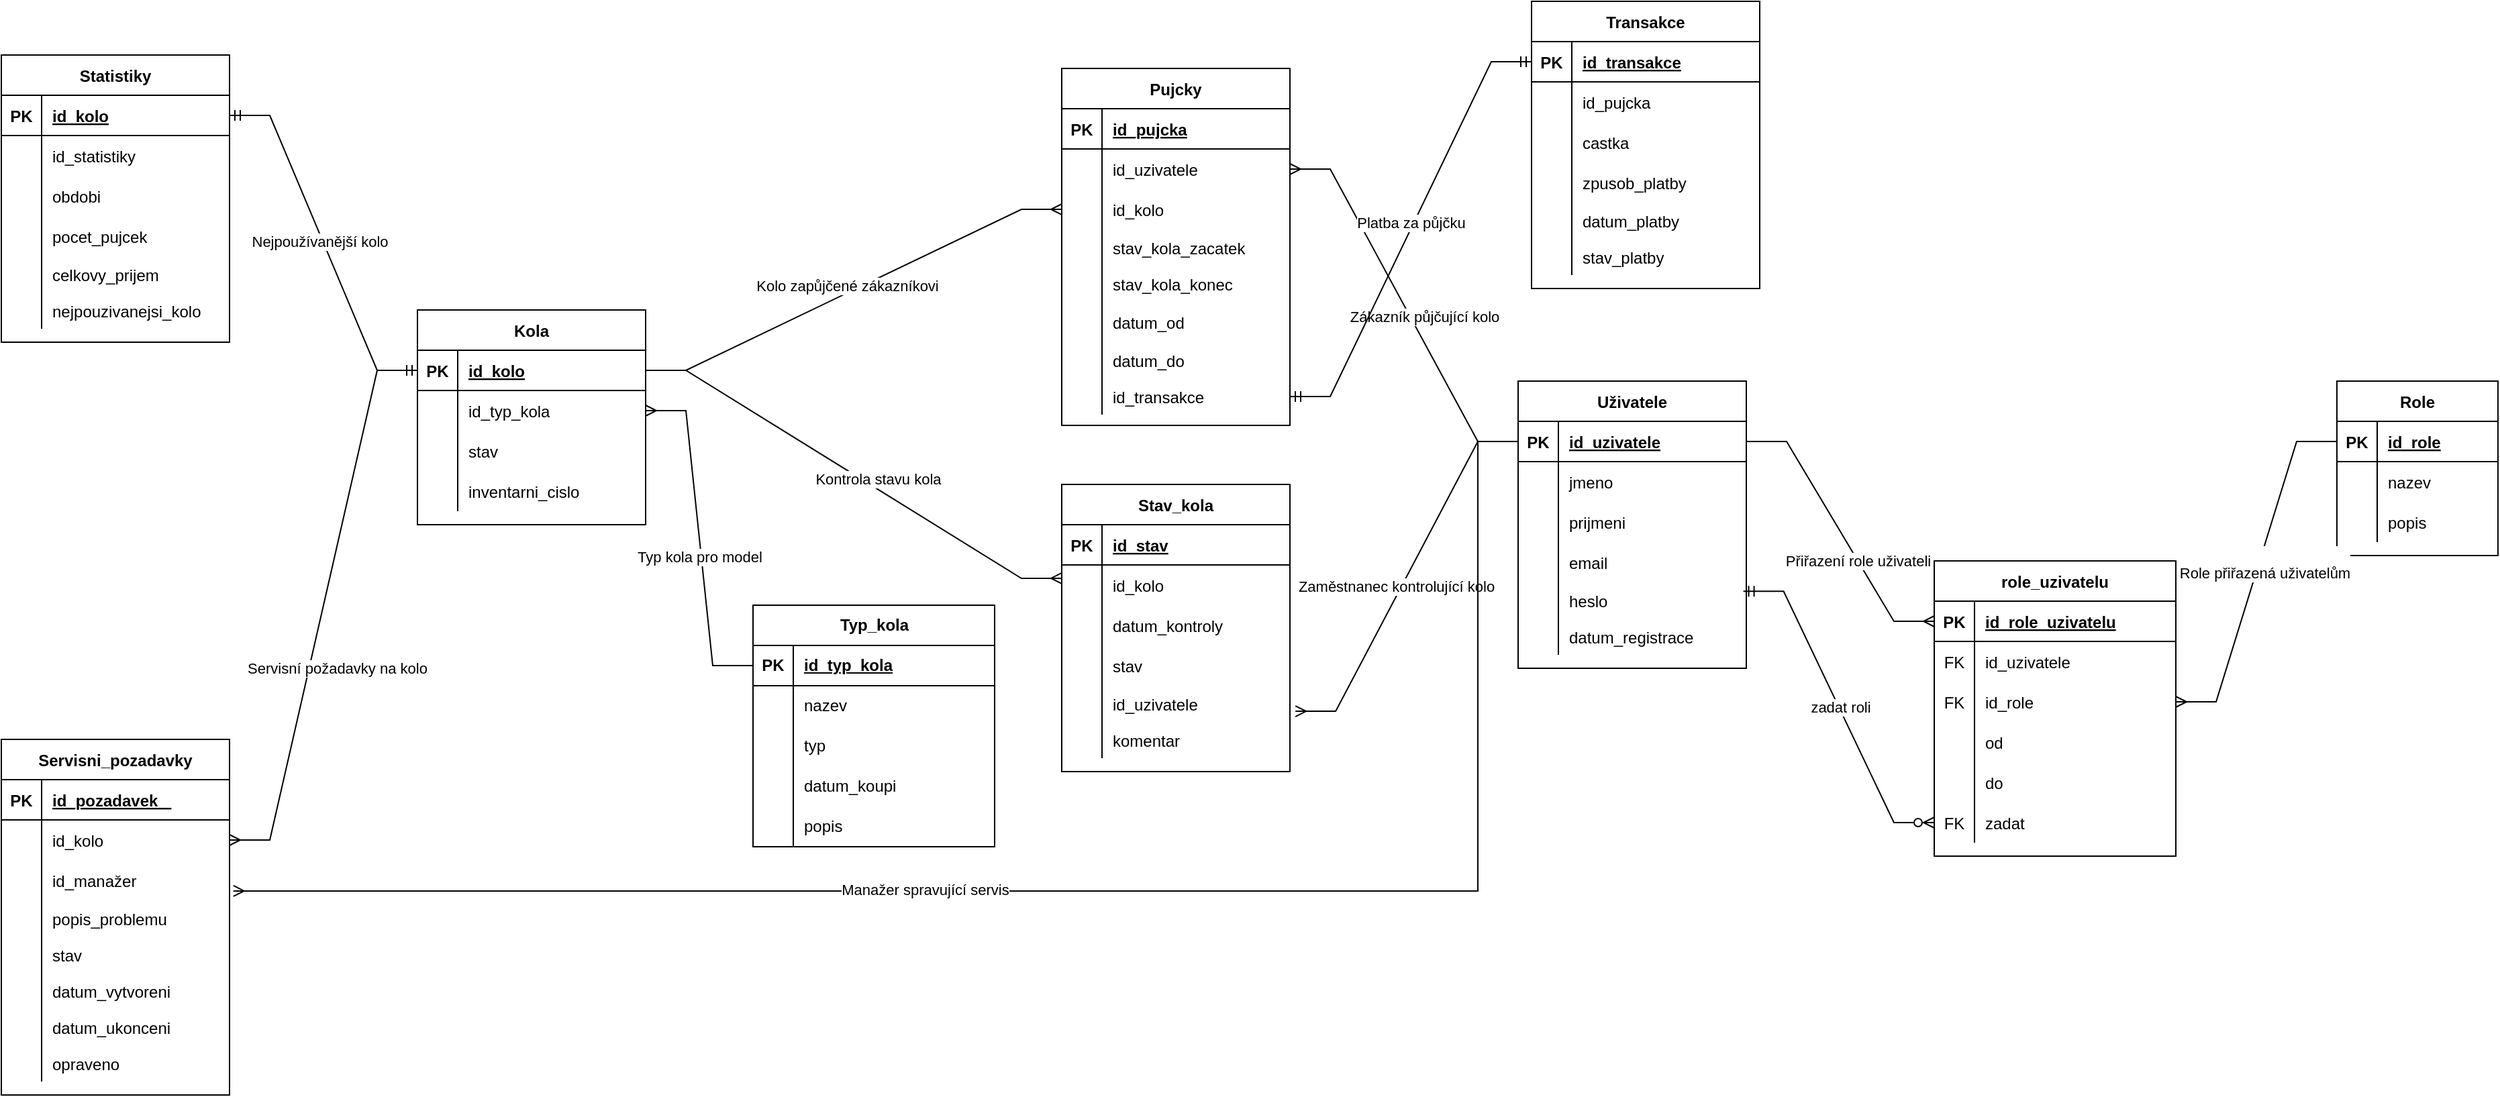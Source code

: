 <mxfile version="24.8.4">
  <diagram id="R2lEEEUBdFMjLlhIrx00" name="Page-1">
    <mxGraphModel dx="2835" dy="1914" grid="1" gridSize="10" guides="1" tooltips="1" connect="1" arrows="1" fold="1" page="1" pageScale="1" pageWidth="850" pageHeight="1100" math="0" shadow="0" extFonts="Permanent Marker^https://fonts.googleapis.com/css?family=Permanent+Marker">
      <root>
        <mxCell id="0" />
        <mxCell id="1" parent="0" />
        <mxCell id="o5lii4En6J1bCg2laU5--1" value="Role" style="shape=table;startSize=30;container=1;collapsible=1;childLayout=tableLayout;fixedRows=1;rowLines=0;fontStyle=1;align=center;resizeLast=1;" parent="1" vertex="1">
          <mxGeometry x="1070" y="53" width="120" height="130" as="geometry" />
        </mxCell>
        <mxCell id="o5lii4En6J1bCg2laU5--2" value="" style="shape=partialRectangle;collapsible=0;dropTarget=0;pointerEvents=0;fillColor=none;points=[[0,0.5],[1,0.5]];portConstraint=eastwest;top=0;left=0;right=0;bottom=1;" parent="o5lii4En6J1bCg2laU5--1" vertex="1">
          <mxGeometry y="30" width="120" height="30" as="geometry" />
        </mxCell>
        <mxCell id="o5lii4En6J1bCg2laU5--3" value="PK" style="shape=partialRectangle;overflow=hidden;connectable=0;fillColor=none;top=0;left=0;bottom=0;right=0;fontStyle=1;" parent="o5lii4En6J1bCg2laU5--2" vertex="1">
          <mxGeometry width="30" height="30" as="geometry">
            <mxRectangle width="30" height="30" as="alternateBounds" />
          </mxGeometry>
        </mxCell>
        <mxCell id="o5lii4En6J1bCg2laU5--4" value="id_role" style="shape=partialRectangle;overflow=hidden;connectable=0;fillColor=none;top=0;left=0;bottom=0;right=0;align=left;spacingLeft=6;fontStyle=5;" parent="o5lii4En6J1bCg2laU5--2" vertex="1">
          <mxGeometry x="30" width="90" height="30" as="geometry">
            <mxRectangle width="90" height="30" as="alternateBounds" />
          </mxGeometry>
        </mxCell>
        <mxCell id="o5lii4En6J1bCg2laU5--5" value="" style="shape=partialRectangle;collapsible=0;dropTarget=0;pointerEvents=0;fillColor=none;points=[[0,0.5],[1,0.5]];portConstraint=eastwest;top=0;left=0;right=0;bottom=0;" parent="o5lii4En6J1bCg2laU5--1" vertex="1">
          <mxGeometry y="60" width="120" height="30" as="geometry" />
        </mxCell>
        <mxCell id="o5lii4En6J1bCg2laU5--6" value="" style="shape=partialRectangle;overflow=hidden;connectable=0;fillColor=none;top=0;left=0;bottom=0;right=0;" parent="o5lii4En6J1bCg2laU5--5" vertex="1">
          <mxGeometry width="30" height="30" as="geometry">
            <mxRectangle width="30" height="30" as="alternateBounds" />
          </mxGeometry>
        </mxCell>
        <mxCell id="o5lii4En6J1bCg2laU5--7" value="nazev    " style="shape=partialRectangle;overflow=hidden;connectable=0;fillColor=none;top=0;left=0;bottom=0;right=0;align=left;spacingLeft=6;" parent="o5lii4En6J1bCg2laU5--5" vertex="1">
          <mxGeometry x="30" width="90" height="30" as="geometry">
            <mxRectangle width="90" height="30" as="alternateBounds" />
          </mxGeometry>
        </mxCell>
        <mxCell id="o5lii4En6J1bCg2laU5--8" value="" style="shape=partialRectangle;collapsible=0;dropTarget=0;pointerEvents=0;fillColor=none;points=[[0,0.5],[1,0.5]];portConstraint=eastwest;top=0;left=0;right=0;bottom=0;" parent="o5lii4En6J1bCg2laU5--1" vertex="1">
          <mxGeometry y="90" width="120" height="30" as="geometry" />
        </mxCell>
        <mxCell id="o5lii4En6J1bCg2laU5--9" value="" style="shape=partialRectangle;overflow=hidden;connectable=0;fillColor=none;top=0;left=0;bottom=0;right=0;" parent="o5lii4En6J1bCg2laU5--8" vertex="1">
          <mxGeometry width="30" height="30" as="geometry">
            <mxRectangle width="30" height="30" as="alternateBounds" />
          </mxGeometry>
        </mxCell>
        <mxCell id="o5lii4En6J1bCg2laU5--10" value="popis" style="shape=partialRectangle;overflow=hidden;connectable=0;fillColor=none;top=0;left=0;bottom=0;right=0;align=left;spacingLeft=6;" parent="o5lii4En6J1bCg2laU5--8" vertex="1">
          <mxGeometry x="30" width="90" height="30" as="geometry">
            <mxRectangle width="90" height="30" as="alternateBounds" />
          </mxGeometry>
        </mxCell>
        <mxCell id="o5lii4En6J1bCg2laU5--11" value="role_uzivatelu" style="shape=table;startSize=30;container=1;collapsible=1;childLayout=tableLayout;fixedRows=1;rowLines=0;fontStyle=1;align=center;resizeLast=1;" parent="1" vertex="1">
          <mxGeometry x="770" y="187" width="180" height="220" as="geometry" />
        </mxCell>
        <mxCell id="o5lii4En6J1bCg2laU5--12" value="" style="shape=partialRectangle;collapsible=0;dropTarget=0;pointerEvents=0;fillColor=none;points=[[0,0.5],[1,0.5]];portConstraint=eastwest;top=0;left=0;right=0;bottom=1;" parent="o5lii4En6J1bCg2laU5--11" vertex="1">
          <mxGeometry y="30" width="180" height="30" as="geometry" />
        </mxCell>
        <mxCell id="o5lii4En6J1bCg2laU5--13" value="PK" style="shape=partialRectangle;overflow=hidden;connectable=0;fillColor=none;top=0;left=0;bottom=0;right=0;fontStyle=1;" parent="o5lii4En6J1bCg2laU5--12" vertex="1">
          <mxGeometry width="30" height="30" as="geometry">
            <mxRectangle width="30" height="30" as="alternateBounds" />
          </mxGeometry>
        </mxCell>
        <mxCell id="o5lii4En6J1bCg2laU5--14" value="id_role_uzivatelu" style="shape=partialRectangle;overflow=hidden;connectable=0;fillColor=none;top=0;left=0;bottom=0;right=0;align=left;spacingLeft=6;fontStyle=5;" parent="o5lii4En6J1bCg2laU5--12" vertex="1">
          <mxGeometry x="30" width="150" height="30" as="geometry">
            <mxRectangle width="150" height="30" as="alternateBounds" />
          </mxGeometry>
        </mxCell>
        <mxCell id="o5lii4En6J1bCg2laU5--15" value="" style="shape=partialRectangle;collapsible=0;dropTarget=0;pointerEvents=0;fillColor=none;points=[[0,0.5],[1,0.5]];portConstraint=eastwest;top=0;left=0;right=0;bottom=0;" parent="o5lii4En6J1bCg2laU5--11" vertex="1">
          <mxGeometry y="60" width="180" height="30" as="geometry" />
        </mxCell>
        <mxCell id="o5lii4En6J1bCg2laU5--16" value="FK" style="shape=partialRectangle;overflow=hidden;connectable=0;fillColor=none;top=0;left=0;bottom=0;right=0;" parent="o5lii4En6J1bCg2laU5--15" vertex="1">
          <mxGeometry width="30" height="30" as="geometry">
            <mxRectangle width="30" height="30" as="alternateBounds" />
          </mxGeometry>
        </mxCell>
        <mxCell id="o5lii4En6J1bCg2laU5--17" value="id_uzivatele" style="shape=partialRectangle;overflow=hidden;connectable=0;fillColor=none;top=0;left=0;bottom=0;right=0;align=left;spacingLeft=6;" parent="o5lii4En6J1bCg2laU5--15" vertex="1">
          <mxGeometry x="30" width="150" height="30" as="geometry">
            <mxRectangle width="150" height="30" as="alternateBounds" />
          </mxGeometry>
        </mxCell>
        <mxCell id="o5lii4En6J1bCg2laU5--18" value="" style="shape=partialRectangle;collapsible=0;dropTarget=0;pointerEvents=0;fillColor=none;points=[[0,0.5],[1,0.5]];portConstraint=eastwest;top=0;left=0;right=0;bottom=0;" parent="o5lii4En6J1bCg2laU5--11" vertex="1">
          <mxGeometry y="90" width="180" height="30" as="geometry" />
        </mxCell>
        <mxCell id="o5lii4En6J1bCg2laU5--19" value="FK" style="shape=partialRectangle;overflow=hidden;connectable=0;fillColor=none;top=0;left=0;bottom=0;right=0;" parent="o5lii4En6J1bCg2laU5--18" vertex="1">
          <mxGeometry width="30" height="30" as="geometry">
            <mxRectangle width="30" height="30" as="alternateBounds" />
          </mxGeometry>
        </mxCell>
        <mxCell id="o5lii4En6J1bCg2laU5--20" value="id_role" style="shape=partialRectangle;overflow=hidden;connectable=0;fillColor=none;top=0;left=0;bottom=0;right=0;align=left;spacingLeft=6;" parent="o5lii4En6J1bCg2laU5--18" vertex="1">
          <mxGeometry x="30" width="150" height="30" as="geometry">
            <mxRectangle width="150" height="30" as="alternateBounds" />
          </mxGeometry>
        </mxCell>
        <mxCell id="o5lii4En6J1bCg2laU5--21" style="shape=partialRectangle;collapsible=0;dropTarget=0;pointerEvents=0;fillColor=none;points=[[0,0.5],[1,0.5]];portConstraint=eastwest;top=0;left=0;right=0;bottom=0;" parent="o5lii4En6J1bCg2laU5--11" vertex="1">
          <mxGeometry y="120" width="180" height="30" as="geometry" />
        </mxCell>
        <mxCell id="o5lii4En6J1bCg2laU5--22" style="shape=partialRectangle;overflow=hidden;connectable=0;fillColor=none;top=0;left=0;bottom=0;right=0;" parent="o5lii4En6J1bCg2laU5--21" vertex="1">
          <mxGeometry width="30" height="30" as="geometry">
            <mxRectangle width="30" height="30" as="alternateBounds" />
          </mxGeometry>
        </mxCell>
        <mxCell id="o5lii4En6J1bCg2laU5--23" value="od" style="shape=partialRectangle;overflow=hidden;connectable=0;fillColor=none;top=0;left=0;bottom=0;right=0;align=left;spacingLeft=6;" parent="o5lii4En6J1bCg2laU5--21" vertex="1">
          <mxGeometry x="30" width="150" height="30" as="geometry">
            <mxRectangle width="150" height="30" as="alternateBounds" />
          </mxGeometry>
        </mxCell>
        <mxCell id="o5lii4En6J1bCg2laU5--24" style="shape=partialRectangle;collapsible=0;dropTarget=0;pointerEvents=0;fillColor=none;points=[[0,0.5],[1,0.5]];portConstraint=eastwest;top=0;left=0;right=0;bottom=0;" parent="o5lii4En6J1bCg2laU5--11" vertex="1">
          <mxGeometry y="150" width="180" height="30" as="geometry" />
        </mxCell>
        <mxCell id="o5lii4En6J1bCg2laU5--25" style="shape=partialRectangle;overflow=hidden;connectable=0;fillColor=none;top=0;left=0;bottom=0;right=0;" parent="o5lii4En6J1bCg2laU5--24" vertex="1">
          <mxGeometry width="30" height="30" as="geometry">
            <mxRectangle width="30" height="30" as="alternateBounds" />
          </mxGeometry>
        </mxCell>
        <mxCell id="o5lii4En6J1bCg2laU5--26" value="do" style="shape=partialRectangle;overflow=hidden;connectable=0;fillColor=none;top=0;left=0;bottom=0;right=0;align=left;spacingLeft=6;" parent="o5lii4En6J1bCg2laU5--24" vertex="1">
          <mxGeometry x="30" width="150" height="30" as="geometry">
            <mxRectangle width="150" height="30" as="alternateBounds" />
          </mxGeometry>
        </mxCell>
        <mxCell id="o5lii4En6J1bCg2laU5--27" style="shape=partialRectangle;collapsible=0;dropTarget=0;pointerEvents=0;fillColor=none;points=[[0,0.5],[1,0.5]];portConstraint=eastwest;top=0;left=0;right=0;bottom=0;" parent="o5lii4En6J1bCg2laU5--11" vertex="1">
          <mxGeometry y="180" width="180" height="30" as="geometry" />
        </mxCell>
        <mxCell id="o5lii4En6J1bCg2laU5--28" value="FK" style="shape=partialRectangle;overflow=hidden;connectable=0;fillColor=none;top=0;left=0;bottom=0;right=0;" parent="o5lii4En6J1bCg2laU5--27" vertex="1">
          <mxGeometry width="30" height="30" as="geometry">
            <mxRectangle width="30" height="30" as="alternateBounds" />
          </mxGeometry>
        </mxCell>
        <mxCell id="o5lii4En6J1bCg2laU5--29" value="zadat" style="shape=partialRectangle;overflow=hidden;connectable=0;fillColor=none;top=0;left=0;bottom=0;right=0;align=left;spacingLeft=6;" parent="o5lii4En6J1bCg2laU5--27" vertex="1">
          <mxGeometry x="30" width="150" height="30" as="geometry">
            <mxRectangle width="150" height="30" as="alternateBounds" />
          </mxGeometry>
        </mxCell>
        <mxCell id="o5lii4En6J1bCg2laU5--30" value="Uživatele" style="shape=table;startSize=30;container=1;collapsible=1;childLayout=tableLayout;fixedRows=1;rowLines=0;fontStyle=1;align=center;resizeLast=1;" parent="1" vertex="1">
          <mxGeometry x="460" y="53" width="170" height="214" as="geometry" />
        </mxCell>
        <mxCell id="o5lii4En6J1bCg2laU5--31" value="" style="shape=partialRectangle;collapsible=0;dropTarget=0;pointerEvents=0;fillColor=none;points=[[0,0.5],[1,0.5]];portConstraint=eastwest;top=0;left=0;right=0;bottom=1;" parent="o5lii4En6J1bCg2laU5--30" vertex="1">
          <mxGeometry y="30" width="170" height="30" as="geometry" />
        </mxCell>
        <mxCell id="o5lii4En6J1bCg2laU5--32" value="PK" style="shape=partialRectangle;overflow=hidden;connectable=0;fillColor=none;top=0;left=0;bottom=0;right=0;fontStyle=1;" parent="o5lii4En6J1bCg2laU5--31" vertex="1">
          <mxGeometry width="30" height="30" as="geometry">
            <mxRectangle width="30" height="30" as="alternateBounds" />
          </mxGeometry>
        </mxCell>
        <mxCell id="o5lii4En6J1bCg2laU5--33" value="id_uzivatele" style="shape=partialRectangle;overflow=hidden;connectable=0;fillColor=none;top=0;left=0;bottom=0;right=0;align=left;spacingLeft=6;fontStyle=5;" parent="o5lii4En6J1bCg2laU5--31" vertex="1">
          <mxGeometry x="30" width="140" height="30" as="geometry">
            <mxRectangle width="140" height="30" as="alternateBounds" />
          </mxGeometry>
        </mxCell>
        <mxCell id="o5lii4En6J1bCg2laU5--34" value="" style="shape=partialRectangle;collapsible=0;dropTarget=0;pointerEvents=0;fillColor=none;points=[[0,0.5],[1,0.5]];portConstraint=eastwest;top=0;left=0;right=0;bottom=0;" parent="o5lii4En6J1bCg2laU5--30" vertex="1">
          <mxGeometry y="60" width="170" height="30" as="geometry" />
        </mxCell>
        <mxCell id="o5lii4En6J1bCg2laU5--35" value="" style="shape=partialRectangle;overflow=hidden;connectable=0;fillColor=none;top=0;left=0;bottom=0;right=0;" parent="o5lii4En6J1bCg2laU5--34" vertex="1">
          <mxGeometry width="30" height="30" as="geometry">
            <mxRectangle width="30" height="30" as="alternateBounds" />
          </mxGeometry>
        </mxCell>
        <mxCell id="o5lii4En6J1bCg2laU5--36" value="jmeno" style="shape=partialRectangle;overflow=hidden;connectable=0;fillColor=none;top=0;left=0;bottom=0;right=0;align=left;spacingLeft=6;" parent="o5lii4En6J1bCg2laU5--34" vertex="1">
          <mxGeometry x="30" width="140" height="30" as="geometry">
            <mxRectangle width="140" height="30" as="alternateBounds" />
          </mxGeometry>
        </mxCell>
        <mxCell id="o5lii4En6J1bCg2laU5--37" style="shape=partialRectangle;collapsible=0;dropTarget=0;pointerEvents=0;fillColor=none;points=[[0,0.5],[1,0.5]];portConstraint=eastwest;top=0;left=0;right=0;bottom=0;" parent="o5lii4En6J1bCg2laU5--30" vertex="1">
          <mxGeometry y="90" width="170" height="30" as="geometry" />
        </mxCell>
        <mxCell id="o5lii4En6J1bCg2laU5--38" style="shape=partialRectangle;overflow=hidden;connectable=0;fillColor=none;top=0;left=0;bottom=0;right=0;" parent="o5lii4En6J1bCg2laU5--37" vertex="1">
          <mxGeometry width="30" height="30" as="geometry">
            <mxRectangle width="30" height="30" as="alternateBounds" />
          </mxGeometry>
        </mxCell>
        <mxCell id="o5lii4En6J1bCg2laU5--39" value="prijmeni" style="shape=partialRectangle;overflow=hidden;connectable=0;fillColor=none;top=0;left=0;bottom=0;right=0;align=left;spacingLeft=6;" parent="o5lii4En6J1bCg2laU5--37" vertex="1">
          <mxGeometry x="30" width="140" height="30" as="geometry">
            <mxRectangle width="140" height="30" as="alternateBounds" />
          </mxGeometry>
        </mxCell>
        <mxCell id="o5lii4En6J1bCg2laU5--40" style="shape=partialRectangle;collapsible=0;dropTarget=0;pointerEvents=0;fillColor=none;points=[[0,0.5],[1,0.5]];portConstraint=eastwest;top=0;left=0;right=0;bottom=0;" parent="o5lii4En6J1bCg2laU5--30" vertex="1">
          <mxGeometry y="120" width="170" height="30" as="geometry" />
        </mxCell>
        <mxCell id="o5lii4En6J1bCg2laU5--41" style="shape=partialRectangle;overflow=hidden;connectable=0;fillColor=none;top=0;left=0;bottom=0;right=0;" parent="o5lii4En6J1bCg2laU5--40" vertex="1">
          <mxGeometry width="30" height="30" as="geometry">
            <mxRectangle width="30" height="30" as="alternateBounds" />
          </mxGeometry>
        </mxCell>
        <mxCell id="o5lii4En6J1bCg2laU5--42" value="email" style="shape=partialRectangle;overflow=hidden;connectable=0;fillColor=none;top=0;left=0;bottom=0;right=0;align=left;spacingLeft=6;" parent="o5lii4En6J1bCg2laU5--40" vertex="1">
          <mxGeometry x="30" width="140" height="30" as="geometry">
            <mxRectangle width="140" height="30" as="alternateBounds" />
          </mxGeometry>
        </mxCell>
        <mxCell id="o5lii4En6J1bCg2laU5--43" style="shape=partialRectangle;collapsible=0;dropTarget=0;pointerEvents=0;fillColor=none;points=[[0,0.5],[1,0.5]];portConstraint=eastwest;top=0;left=0;right=0;bottom=0;" parent="o5lii4En6J1bCg2laU5--30" vertex="1">
          <mxGeometry y="150" width="170" height="27" as="geometry" />
        </mxCell>
        <mxCell id="o5lii4En6J1bCg2laU5--44" style="shape=partialRectangle;overflow=hidden;connectable=0;fillColor=none;top=0;left=0;bottom=0;right=0;" parent="o5lii4En6J1bCg2laU5--43" vertex="1">
          <mxGeometry width="30" height="27" as="geometry">
            <mxRectangle width="30" height="27" as="alternateBounds" />
          </mxGeometry>
        </mxCell>
        <mxCell id="o5lii4En6J1bCg2laU5--45" value="heslo" style="shape=partialRectangle;overflow=hidden;connectable=0;fillColor=none;top=0;left=0;bottom=0;right=0;align=left;spacingLeft=6;" parent="o5lii4En6J1bCg2laU5--43" vertex="1">
          <mxGeometry x="30" width="140" height="27" as="geometry">
            <mxRectangle width="140" height="27" as="alternateBounds" />
          </mxGeometry>
        </mxCell>
        <mxCell id="o5lii4En6J1bCg2laU5--50" style="shape=partialRectangle;collapsible=0;dropTarget=0;pointerEvents=0;fillColor=none;points=[[0,0.5],[1,0.5]];portConstraint=eastwest;top=0;left=0;right=0;bottom=0;" parent="o5lii4En6J1bCg2laU5--30" vertex="1">
          <mxGeometry y="177" width="170" height="27" as="geometry" />
        </mxCell>
        <mxCell id="o5lii4En6J1bCg2laU5--51" style="shape=partialRectangle;overflow=hidden;connectable=0;fillColor=none;top=0;left=0;bottom=0;right=0;" parent="o5lii4En6J1bCg2laU5--50" vertex="1">
          <mxGeometry width="30" height="27" as="geometry">
            <mxRectangle width="30" height="27" as="alternateBounds" />
          </mxGeometry>
        </mxCell>
        <mxCell id="o5lii4En6J1bCg2laU5--52" value="datum_registrace" style="shape=partialRectangle;overflow=hidden;connectable=0;fillColor=none;top=0;left=0;bottom=0;right=0;align=left;spacingLeft=6;fontStyle=0" parent="o5lii4En6J1bCg2laU5--50" vertex="1">
          <mxGeometry x="30" width="140" height="27" as="geometry">
            <mxRectangle width="140" height="27" as="alternateBounds" />
          </mxGeometry>
        </mxCell>
        <mxCell id="o5lii4En6J1bCg2laU5--46" value="" style="edgeStyle=entityRelationEdgeStyle;fontSize=12;html=1;endArrow=ERmany;rounded=0;exitX=0;exitY=0.5;exitDx=0;exitDy=0;entryX=1;entryY=0.5;entryDx=0;entryDy=0;" parent="1" source="o5lii4En6J1bCg2laU5--2" target="o5lii4En6J1bCg2laU5--18" edge="1">
          <mxGeometry width="100" height="100" relative="1" as="geometry">
            <mxPoint x="1220" y="250" as="sourcePoint" />
            <mxPoint x="1320" y="150" as="targetPoint" />
            <Array as="points">
              <mxPoint x="1060" y="10" />
            </Array>
          </mxGeometry>
        </mxCell>
        <mxCell id="o5lii4En6J1bCg2laU5--196" value="&lt;div&gt;&lt;br&gt;&lt;/div&gt;&lt;div&gt;Role přiřazená uživatelům&lt;/div&gt;" style="edgeLabel;html=1;align=center;verticalAlign=middle;resizable=0;points=[];" parent="o5lii4En6J1bCg2laU5--46" vertex="1" connectable="0">
          <mxGeometry x="-0.06" y="4" relative="1" as="geometry">
            <mxPoint as="offset" />
          </mxGeometry>
        </mxCell>
        <mxCell id="o5lii4En6J1bCg2laU5--47" value="" style="edgeStyle=entityRelationEdgeStyle;fontSize=12;html=1;endArrow=ERmany;rounded=0;exitX=1;exitY=0.5;exitDx=0;exitDy=0;" parent="1" source="o5lii4En6J1bCg2laU5--31" target="o5lii4En6J1bCg2laU5--12" edge="1">
          <mxGeometry width="100" height="100" relative="1" as="geometry">
            <mxPoint x="540" y="410" as="sourcePoint" />
            <mxPoint x="640" y="310" as="targetPoint" />
          </mxGeometry>
        </mxCell>
        <mxCell id="o5lii4En6J1bCg2laU5--195" value="Přiřazení role uživateli" style="edgeLabel;html=1;align=center;verticalAlign=middle;resizable=0;points=[];" parent="o5lii4En6J1bCg2laU5--47" vertex="1" connectable="0">
          <mxGeometry x="0.235" relative="1" as="geometry">
            <mxPoint as="offset" />
          </mxGeometry>
        </mxCell>
        <mxCell id="o5lii4En6J1bCg2laU5--48" value="" style="edgeStyle=entityRelationEdgeStyle;fontSize=12;html=1;endArrow=ERzeroToMany;startArrow=ERmandOne;rounded=0;exitX=0.987;exitY=0.247;exitDx=0;exitDy=0;exitPerimeter=0;" parent="1" source="o5lii4En6J1bCg2laU5--43" target="o5lii4En6J1bCg2laU5--27" edge="1">
          <mxGeometry width="100" height="100" relative="1" as="geometry">
            <mxPoint x="660" y="270" as="sourcePoint" />
            <mxPoint x="760" y="170" as="targetPoint" />
            <Array as="points">
              <mxPoint x="770" y="390" />
            </Array>
          </mxGeometry>
        </mxCell>
        <mxCell id="o5lii4En6J1bCg2laU5--49" value="zadat roli" style="edgeLabel;html=1;align=center;verticalAlign=middle;resizable=0;points=[];" parent="o5lii4En6J1bCg2laU5--48" vertex="1" connectable="0">
          <mxGeometry x="-0.0" relative="1" as="geometry">
            <mxPoint x="1" as="offset" />
          </mxGeometry>
        </mxCell>
        <mxCell id="o5lii4En6J1bCg2laU5--53" value="Kola" style="shape=table;startSize=30;container=1;collapsible=1;childLayout=tableLayout;fixedRows=1;rowLines=0;fontStyle=1;align=center;resizeLast=1;" parent="1" vertex="1">
          <mxGeometry x="-360" width="170" height="160" as="geometry" />
        </mxCell>
        <mxCell id="o5lii4En6J1bCg2laU5--54" value="" style="shape=partialRectangle;collapsible=0;dropTarget=0;pointerEvents=0;fillColor=none;points=[[0,0.5],[1,0.5]];portConstraint=eastwest;top=0;left=0;right=0;bottom=1;" parent="o5lii4En6J1bCg2laU5--53" vertex="1">
          <mxGeometry y="30" width="170" height="30" as="geometry" />
        </mxCell>
        <mxCell id="o5lii4En6J1bCg2laU5--55" value="PK" style="shape=partialRectangle;overflow=hidden;connectable=0;fillColor=none;top=0;left=0;bottom=0;right=0;fontStyle=1;" parent="o5lii4En6J1bCg2laU5--54" vertex="1">
          <mxGeometry width="30" height="30" as="geometry">
            <mxRectangle width="30" height="30" as="alternateBounds" />
          </mxGeometry>
        </mxCell>
        <mxCell id="o5lii4En6J1bCg2laU5--56" value="id_kolo" style="shape=partialRectangle;overflow=hidden;connectable=0;fillColor=none;top=0;left=0;bottom=0;right=0;align=left;spacingLeft=6;fontStyle=5;" parent="o5lii4En6J1bCg2laU5--54" vertex="1">
          <mxGeometry x="30" width="140" height="30" as="geometry">
            <mxRectangle width="140" height="30" as="alternateBounds" />
          </mxGeometry>
        </mxCell>
        <mxCell id="o5lii4En6J1bCg2laU5--57" value="" style="shape=partialRectangle;collapsible=0;dropTarget=0;pointerEvents=0;fillColor=none;points=[[0,0.5],[1,0.5]];portConstraint=eastwest;top=0;left=0;right=0;bottom=0;" parent="o5lii4En6J1bCg2laU5--53" vertex="1">
          <mxGeometry y="60" width="170" height="30" as="geometry" />
        </mxCell>
        <mxCell id="o5lii4En6J1bCg2laU5--58" value="" style="shape=partialRectangle;overflow=hidden;connectable=0;fillColor=none;top=0;left=0;bottom=0;right=0;" parent="o5lii4En6J1bCg2laU5--57" vertex="1">
          <mxGeometry width="30" height="30" as="geometry">
            <mxRectangle width="30" height="30" as="alternateBounds" />
          </mxGeometry>
        </mxCell>
        <mxCell id="o5lii4En6J1bCg2laU5--59" value="id_typ_kola" style="shape=partialRectangle;overflow=hidden;connectable=0;fillColor=none;top=0;left=0;bottom=0;right=0;align=left;spacingLeft=6;" parent="o5lii4En6J1bCg2laU5--57" vertex="1">
          <mxGeometry x="30" width="140" height="30" as="geometry">
            <mxRectangle width="140" height="30" as="alternateBounds" />
          </mxGeometry>
        </mxCell>
        <mxCell id="o5lii4En6J1bCg2laU5--63" style="shape=partialRectangle;collapsible=0;dropTarget=0;pointerEvents=0;fillColor=none;points=[[0,0.5],[1,0.5]];portConstraint=eastwest;top=0;left=0;right=0;bottom=0;" parent="o5lii4En6J1bCg2laU5--53" vertex="1">
          <mxGeometry y="90" width="170" height="30" as="geometry" />
        </mxCell>
        <mxCell id="o5lii4En6J1bCg2laU5--64" style="shape=partialRectangle;overflow=hidden;connectable=0;fillColor=none;top=0;left=0;bottom=0;right=0;" parent="o5lii4En6J1bCg2laU5--63" vertex="1">
          <mxGeometry width="30" height="30" as="geometry">
            <mxRectangle width="30" height="30" as="alternateBounds" />
          </mxGeometry>
        </mxCell>
        <mxCell id="o5lii4En6J1bCg2laU5--65" value="stav" style="shape=partialRectangle;overflow=hidden;connectable=0;fillColor=none;top=0;left=0;bottom=0;right=0;align=left;spacingLeft=6;" parent="o5lii4En6J1bCg2laU5--63" vertex="1">
          <mxGeometry x="30" width="140" height="30" as="geometry">
            <mxRectangle width="140" height="30" as="alternateBounds" />
          </mxGeometry>
        </mxCell>
        <mxCell id="otrRpxu_JfLGfeUhPnuS-34" style="shape=partialRectangle;collapsible=0;dropTarget=0;pointerEvents=0;fillColor=none;points=[[0,0.5],[1,0.5]];portConstraint=eastwest;top=0;left=0;right=0;bottom=0;" vertex="1" parent="o5lii4En6J1bCg2laU5--53">
          <mxGeometry y="120" width="170" height="30" as="geometry" />
        </mxCell>
        <mxCell id="otrRpxu_JfLGfeUhPnuS-35" style="shape=partialRectangle;overflow=hidden;connectable=0;fillColor=none;top=0;left=0;bottom=0;right=0;" vertex="1" parent="otrRpxu_JfLGfeUhPnuS-34">
          <mxGeometry width="30" height="30" as="geometry">
            <mxRectangle width="30" height="30" as="alternateBounds" />
          </mxGeometry>
        </mxCell>
        <mxCell id="otrRpxu_JfLGfeUhPnuS-36" value="inventarni_cislo" style="shape=partialRectangle;overflow=hidden;connectable=0;fillColor=none;top=0;left=0;bottom=0;right=0;align=left;spacingLeft=6;" vertex="1" parent="otrRpxu_JfLGfeUhPnuS-34">
          <mxGeometry x="30" width="140" height="30" as="geometry">
            <mxRectangle width="140" height="30" as="alternateBounds" />
          </mxGeometry>
        </mxCell>
        <mxCell id="o5lii4En6J1bCg2laU5--107" value="Stav_kola" style="shape=table;startSize=30;container=1;collapsible=1;childLayout=tableLayout;fixedRows=1;rowLines=0;fontStyle=1;align=center;resizeLast=1;" parent="1" vertex="1">
          <mxGeometry x="120" y="130" width="170" height="214" as="geometry" />
        </mxCell>
        <mxCell id="o5lii4En6J1bCg2laU5--108" value="" style="shape=partialRectangle;collapsible=0;dropTarget=0;pointerEvents=0;fillColor=none;points=[[0,0.5],[1,0.5]];portConstraint=eastwest;top=0;left=0;right=0;bottom=1;" parent="o5lii4En6J1bCg2laU5--107" vertex="1">
          <mxGeometry y="30" width="170" height="30" as="geometry" />
        </mxCell>
        <mxCell id="o5lii4En6J1bCg2laU5--109" value="PK" style="shape=partialRectangle;overflow=hidden;connectable=0;fillColor=none;top=0;left=0;bottom=0;right=0;fontStyle=1;" parent="o5lii4En6J1bCg2laU5--108" vertex="1">
          <mxGeometry width="30" height="30" as="geometry">
            <mxRectangle width="30" height="30" as="alternateBounds" />
          </mxGeometry>
        </mxCell>
        <mxCell id="o5lii4En6J1bCg2laU5--110" value="id_stav" style="shape=partialRectangle;overflow=hidden;connectable=0;fillColor=none;top=0;left=0;bottom=0;right=0;align=left;spacingLeft=6;fontStyle=5;" parent="o5lii4En6J1bCg2laU5--108" vertex="1">
          <mxGeometry x="30" width="140" height="30" as="geometry">
            <mxRectangle width="140" height="30" as="alternateBounds" />
          </mxGeometry>
        </mxCell>
        <mxCell id="o5lii4En6J1bCg2laU5--111" value="" style="shape=partialRectangle;collapsible=0;dropTarget=0;pointerEvents=0;fillColor=none;points=[[0,0.5],[1,0.5]];portConstraint=eastwest;top=0;left=0;right=0;bottom=0;" parent="o5lii4En6J1bCg2laU5--107" vertex="1">
          <mxGeometry y="60" width="170" height="30" as="geometry" />
        </mxCell>
        <mxCell id="o5lii4En6J1bCg2laU5--112" value="" style="shape=partialRectangle;overflow=hidden;connectable=0;fillColor=none;top=0;left=0;bottom=0;right=0;" parent="o5lii4En6J1bCg2laU5--111" vertex="1">
          <mxGeometry width="30" height="30" as="geometry">
            <mxRectangle width="30" height="30" as="alternateBounds" />
          </mxGeometry>
        </mxCell>
        <mxCell id="o5lii4En6J1bCg2laU5--113" value="id_kolo    " style="shape=partialRectangle;overflow=hidden;connectable=0;fillColor=none;top=0;left=0;bottom=0;right=0;align=left;spacingLeft=6;" parent="o5lii4En6J1bCg2laU5--111" vertex="1">
          <mxGeometry x="30" width="140" height="30" as="geometry">
            <mxRectangle width="140" height="30" as="alternateBounds" />
          </mxGeometry>
        </mxCell>
        <mxCell id="o5lii4En6J1bCg2laU5--114" style="shape=partialRectangle;collapsible=0;dropTarget=0;pointerEvents=0;fillColor=none;points=[[0,0.5],[1,0.5]];portConstraint=eastwest;top=0;left=0;right=0;bottom=0;" parent="o5lii4En6J1bCg2laU5--107" vertex="1">
          <mxGeometry y="90" width="170" height="30" as="geometry" />
        </mxCell>
        <mxCell id="o5lii4En6J1bCg2laU5--115" style="shape=partialRectangle;overflow=hidden;connectable=0;fillColor=none;top=0;left=0;bottom=0;right=0;" parent="o5lii4En6J1bCg2laU5--114" vertex="1">
          <mxGeometry width="30" height="30" as="geometry">
            <mxRectangle width="30" height="30" as="alternateBounds" />
          </mxGeometry>
        </mxCell>
        <mxCell id="o5lii4En6J1bCg2laU5--116" value="datum_kontroly" style="shape=partialRectangle;overflow=hidden;connectable=0;fillColor=none;top=0;left=0;bottom=0;right=0;align=left;spacingLeft=6;" parent="o5lii4En6J1bCg2laU5--114" vertex="1">
          <mxGeometry x="30" width="140" height="30" as="geometry">
            <mxRectangle width="140" height="30" as="alternateBounds" />
          </mxGeometry>
        </mxCell>
        <mxCell id="o5lii4En6J1bCg2laU5--117" style="shape=partialRectangle;collapsible=0;dropTarget=0;pointerEvents=0;fillColor=none;points=[[0,0.5],[1,0.5]];portConstraint=eastwest;top=0;left=0;right=0;bottom=0;" parent="o5lii4En6J1bCg2laU5--107" vertex="1">
          <mxGeometry y="120" width="170" height="30" as="geometry" />
        </mxCell>
        <mxCell id="o5lii4En6J1bCg2laU5--118" style="shape=partialRectangle;overflow=hidden;connectable=0;fillColor=none;top=0;left=0;bottom=0;right=0;" parent="o5lii4En6J1bCg2laU5--117" vertex="1">
          <mxGeometry width="30" height="30" as="geometry">
            <mxRectangle width="30" height="30" as="alternateBounds" />
          </mxGeometry>
        </mxCell>
        <mxCell id="o5lii4En6J1bCg2laU5--119" value="stav" style="shape=partialRectangle;overflow=hidden;connectable=0;fillColor=none;top=0;left=0;bottom=0;right=0;align=left;spacingLeft=6;" parent="o5lii4En6J1bCg2laU5--117" vertex="1">
          <mxGeometry x="30" width="140" height="30" as="geometry">
            <mxRectangle width="140" height="30" as="alternateBounds" />
          </mxGeometry>
        </mxCell>
        <mxCell id="o5lii4En6J1bCg2laU5--120" style="shape=partialRectangle;collapsible=0;dropTarget=0;pointerEvents=0;fillColor=none;points=[[0,0.5],[1,0.5]];portConstraint=eastwest;top=0;left=0;right=0;bottom=0;" parent="o5lii4En6J1bCg2laU5--107" vertex="1">
          <mxGeometry y="150" width="170" height="27" as="geometry" />
        </mxCell>
        <mxCell id="o5lii4En6J1bCg2laU5--121" style="shape=partialRectangle;overflow=hidden;connectable=0;fillColor=none;top=0;left=0;bottom=0;right=0;" parent="o5lii4En6J1bCg2laU5--120" vertex="1">
          <mxGeometry width="30" height="27" as="geometry">
            <mxRectangle width="30" height="27" as="alternateBounds" />
          </mxGeometry>
        </mxCell>
        <mxCell id="o5lii4En6J1bCg2laU5--122" value="id_uzivatele" style="shape=partialRectangle;overflow=hidden;connectable=0;fillColor=none;top=0;left=0;bottom=0;right=0;align=left;spacingLeft=6;" parent="o5lii4En6J1bCg2laU5--120" vertex="1">
          <mxGeometry x="30" width="140" height="27" as="geometry">
            <mxRectangle width="140" height="27" as="alternateBounds" />
          </mxGeometry>
        </mxCell>
        <mxCell id="o5lii4En6J1bCg2laU5--123" style="shape=partialRectangle;collapsible=0;dropTarget=0;pointerEvents=0;fillColor=none;points=[[0,0.5],[1,0.5]];portConstraint=eastwest;top=0;left=0;right=0;bottom=0;" parent="o5lii4En6J1bCg2laU5--107" vertex="1">
          <mxGeometry y="177" width="170" height="27" as="geometry" />
        </mxCell>
        <mxCell id="o5lii4En6J1bCg2laU5--124" style="shape=partialRectangle;overflow=hidden;connectable=0;fillColor=none;top=0;left=0;bottom=0;right=0;" parent="o5lii4En6J1bCg2laU5--123" vertex="1">
          <mxGeometry width="30" height="27" as="geometry">
            <mxRectangle width="30" height="27" as="alternateBounds" />
          </mxGeometry>
        </mxCell>
        <mxCell id="o5lii4En6J1bCg2laU5--125" value="komentar" style="shape=partialRectangle;overflow=hidden;connectable=0;fillColor=none;top=0;left=0;bottom=0;right=0;align=left;spacingLeft=6;" parent="o5lii4En6J1bCg2laU5--123" vertex="1">
          <mxGeometry x="30" width="140" height="27" as="geometry">
            <mxRectangle width="140" height="27" as="alternateBounds" />
          </mxGeometry>
        </mxCell>
        <mxCell id="o5lii4En6J1bCg2laU5--126" value="Servisni_pozadavky" style="shape=table;startSize=30;container=1;collapsible=1;childLayout=tableLayout;fixedRows=1;rowLines=0;fontStyle=1;align=center;resizeLast=1;" parent="1" vertex="1">
          <mxGeometry x="-670" y="320" width="170" height="265" as="geometry" />
        </mxCell>
        <mxCell id="o5lii4En6J1bCg2laU5--127" value="" style="shape=partialRectangle;collapsible=0;dropTarget=0;pointerEvents=0;fillColor=none;points=[[0,0.5],[1,0.5]];portConstraint=eastwest;top=0;left=0;right=0;bottom=1;" parent="o5lii4En6J1bCg2laU5--126" vertex="1">
          <mxGeometry y="30" width="170" height="30" as="geometry" />
        </mxCell>
        <mxCell id="o5lii4En6J1bCg2laU5--128" value="PK" style="shape=partialRectangle;overflow=hidden;connectable=0;fillColor=none;top=0;left=0;bottom=0;right=0;fontStyle=1;" parent="o5lii4En6J1bCg2laU5--127" vertex="1">
          <mxGeometry width="30" height="30" as="geometry">
            <mxRectangle width="30" height="30" as="alternateBounds" />
          </mxGeometry>
        </mxCell>
        <mxCell id="o5lii4En6J1bCg2laU5--129" value="id_pozadavek    " style="shape=partialRectangle;overflow=hidden;connectable=0;fillColor=none;top=0;left=0;bottom=0;right=0;align=left;spacingLeft=6;fontStyle=5;" parent="o5lii4En6J1bCg2laU5--127" vertex="1">
          <mxGeometry x="30" width="140" height="30" as="geometry">
            <mxRectangle width="140" height="30" as="alternateBounds" />
          </mxGeometry>
        </mxCell>
        <mxCell id="o5lii4En6J1bCg2laU5--133" style="shape=partialRectangle;collapsible=0;dropTarget=0;pointerEvents=0;fillColor=none;points=[[0,0.5],[1,0.5]];portConstraint=eastwest;top=0;left=0;right=0;bottom=0;" parent="o5lii4En6J1bCg2laU5--126" vertex="1">
          <mxGeometry y="60" width="170" height="30" as="geometry" />
        </mxCell>
        <mxCell id="o5lii4En6J1bCg2laU5--134" style="shape=partialRectangle;overflow=hidden;connectable=0;fillColor=none;top=0;left=0;bottom=0;right=0;" parent="o5lii4En6J1bCg2laU5--133" vertex="1">
          <mxGeometry width="30" height="30" as="geometry">
            <mxRectangle width="30" height="30" as="alternateBounds" />
          </mxGeometry>
        </mxCell>
        <mxCell id="o5lii4En6J1bCg2laU5--135" value="id_kolo" style="shape=partialRectangle;overflow=hidden;connectable=0;fillColor=none;top=0;left=0;bottom=0;right=0;align=left;spacingLeft=6;" parent="o5lii4En6J1bCg2laU5--133" vertex="1">
          <mxGeometry x="30" width="140" height="30" as="geometry">
            <mxRectangle width="140" height="30" as="alternateBounds" />
          </mxGeometry>
        </mxCell>
        <mxCell id="o5lii4En6J1bCg2laU5--136" style="shape=partialRectangle;collapsible=0;dropTarget=0;pointerEvents=0;fillColor=none;points=[[0,0.5],[1,0.5]];portConstraint=eastwest;top=0;left=0;right=0;bottom=0;" parent="o5lii4En6J1bCg2laU5--126" vertex="1">
          <mxGeometry y="90" width="170" height="30" as="geometry" />
        </mxCell>
        <mxCell id="o5lii4En6J1bCg2laU5--137" style="shape=partialRectangle;overflow=hidden;connectable=0;fillColor=none;top=0;left=0;bottom=0;right=0;" parent="o5lii4En6J1bCg2laU5--136" vertex="1">
          <mxGeometry width="30" height="30" as="geometry">
            <mxRectangle width="30" height="30" as="alternateBounds" />
          </mxGeometry>
        </mxCell>
        <mxCell id="o5lii4En6J1bCg2laU5--138" value="id_manažer" style="shape=partialRectangle;overflow=hidden;connectable=0;fillColor=none;top=0;left=0;bottom=0;right=0;align=left;spacingLeft=6;" parent="o5lii4En6J1bCg2laU5--136" vertex="1">
          <mxGeometry x="30" width="140" height="30" as="geometry">
            <mxRectangle width="140" height="30" as="alternateBounds" />
          </mxGeometry>
        </mxCell>
        <mxCell id="o5lii4En6J1bCg2laU5--139" style="shape=partialRectangle;collapsible=0;dropTarget=0;pointerEvents=0;fillColor=none;points=[[0,0.5],[1,0.5]];portConstraint=eastwest;top=0;left=0;right=0;bottom=0;" parent="o5lii4En6J1bCg2laU5--126" vertex="1">
          <mxGeometry y="120" width="170" height="27" as="geometry" />
        </mxCell>
        <mxCell id="o5lii4En6J1bCg2laU5--140" style="shape=partialRectangle;overflow=hidden;connectable=0;fillColor=none;top=0;left=0;bottom=0;right=0;" parent="o5lii4En6J1bCg2laU5--139" vertex="1">
          <mxGeometry width="30" height="27" as="geometry">
            <mxRectangle width="30" height="27" as="alternateBounds" />
          </mxGeometry>
        </mxCell>
        <mxCell id="o5lii4En6J1bCg2laU5--141" value="popis_problemu" style="shape=partialRectangle;overflow=hidden;connectable=0;fillColor=none;top=0;left=0;bottom=0;right=0;align=left;spacingLeft=6;" parent="o5lii4En6J1bCg2laU5--139" vertex="1">
          <mxGeometry x="30" width="140" height="27" as="geometry">
            <mxRectangle width="140" height="27" as="alternateBounds" />
          </mxGeometry>
        </mxCell>
        <mxCell id="o5lii4En6J1bCg2laU5--142" style="shape=partialRectangle;collapsible=0;dropTarget=0;pointerEvents=0;fillColor=none;points=[[0,0.5],[1,0.5]];portConstraint=eastwest;top=0;left=0;right=0;bottom=0;" parent="o5lii4En6J1bCg2laU5--126" vertex="1">
          <mxGeometry y="147" width="170" height="27" as="geometry" />
        </mxCell>
        <mxCell id="o5lii4En6J1bCg2laU5--143" style="shape=partialRectangle;overflow=hidden;connectable=0;fillColor=none;top=0;left=0;bottom=0;right=0;" parent="o5lii4En6J1bCg2laU5--142" vertex="1">
          <mxGeometry width="30" height="27" as="geometry">
            <mxRectangle width="30" height="27" as="alternateBounds" />
          </mxGeometry>
        </mxCell>
        <mxCell id="o5lii4En6J1bCg2laU5--144" value="stav" style="shape=partialRectangle;overflow=hidden;connectable=0;fillColor=none;top=0;left=0;bottom=0;right=0;align=left;spacingLeft=6;" parent="o5lii4En6J1bCg2laU5--142" vertex="1">
          <mxGeometry x="30" width="140" height="27" as="geometry">
            <mxRectangle width="140" height="27" as="alternateBounds" />
          </mxGeometry>
        </mxCell>
        <mxCell id="o5lii4En6J1bCg2laU5--151" style="shape=partialRectangle;collapsible=0;dropTarget=0;pointerEvents=0;fillColor=none;points=[[0,0.5],[1,0.5]];portConstraint=eastwest;top=0;left=0;right=0;bottom=0;" parent="o5lii4En6J1bCg2laU5--126" vertex="1">
          <mxGeometry y="174" width="170" height="27" as="geometry" />
        </mxCell>
        <mxCell id="o5lii4En6J1bCg2laU5--152" style="shape=partialRectangle;overflow=hidden;connectable=0;fillColor=none;top=0;left=0;bottom=0;right=0;" parent="o5lii4En6J1bCg2laU5--151" vertex="1">
          <mxGeometry width="30" height="27" as="geometry">
            <mxRectangle width="30" height="27" as="alternateBounds" />
          </mxGeometry>
        </mxCell>
        <mxCell id="o5lii4En6J1bCg2laU5--153" value="datum_vytvoreni" style="shape=partialRectangle;overflow=hidden;connectable=0;fillColor=none;top=0;left=0;bottom=0;right=0;align=left;spacingLeft=6;" parent="o5lii4En6J1bCg2laU5--151" vertex="1">
          <mxGeometry x="30" width="140" height="27" as="geometry">
            <mxRectangle width="140" height="27" as="alternateBounds" />
          </mxGeometry>
        </mxCell>
        <mxCell id="o5lii4En6J1bCg2laU5--154" style="shape=partialRectangle;collapsible=0;dropTarget=0;pointerEvents=0;fillColor=none;points=[[0,0.5],[1,0.5]];portConstraint=eastwest;top=0;left=0;right=0;bottom=0;" parent="o5lii4En6J1bCg2laU5--126" vertex="1">
          <mxGeometry y="201" width="170" height="27" as="geometry" />
        </mxCell>
        <mxCell id="o5lii4En6J1bCg2laU5--155" style="shape=partialRectangle;overflow=hidden;connectable=0;fillColor=none;top=0;left=0;bottom=0;right=0;" parent="o5lii4En6J1bCg2laU5--154" vertex="1">
          <mxGeometry width="30" height="27" as="geometry">
            <mxRectangle width="30" height="27" as="alternateBounds" />
          </mxGeometry>
        </mxCell>
        <mxCell id="o5lii4En6J1bCg2laU5--156" value="datum_ukonceni" style="shape=partialRectangle;overflow=hidden;connectable=0;fillColor=none;top=0;left=0;bottom=0;right=0;align=left;spacingLeft=6;" parent="o5lii4En6J1bCg2laU5--154" vertex="1">
          <mxGeometry x="30" width="140" height="27" as="geometry">
            <mxRectangle width="140" height="27" as="alternateBounds" />
          </mxGeometry>
        </mxCell>
        <mxCell id="otrRpxu_JfLGfeUhPnuS-31" style="shape=partialRectangle;collapsible=0;dropTarget=0;pointerEvents=0;fillColor=none;points=[[0,0.5],[1,0.5]];portConstraint=eastwest;top=0;left=0;right=0;bottom=0;" vertex="1" parent="o5lii4En6J1bCg2laU5--126">
          <mxGeometry y="228" width="170" height="27" as="geometry" />
        </mxCell>
        <mxCell id="otrRpxu_JfLGfeUhPnuS-32" style="shape=partialRectangle;overflow=hidden;connectable=0;fillColor=none;top=0;left=0;bottom=0;right=0;" vertex="1" parent="otrRpxu_JfLGfeUhPnuS-31">
          <mxGeometry width="30" height="27" as="geometry">
            <mxRectangle width="30" height="27" as="alternateBounds" />
          </mxGeometry>
        </mxCell>
        <mxCell id="otrRpxu_JfLGfeUhPnuS-33" value="opraveno" style="shape=partialRectangle;overflow=hidden;connectable=0;fillColor=none;top=0;left=0;bottom=0;right=0;align=left;spacingLeft=6;" vertex="1" parent="otrRpxu_JfLGfeUhPnuS-31">
          <mxGeometry x="30" width="140" height="27" as="geometry">
            <mxRectangle width="140" height="27" as="alternateBounds" />
          </mxGeometry>
        </mxCell>
        <mxCell id="o5lii4En6J1bCg2laU5--157" value="Transakce" style="shape=table;startSize=30;container=1;collapsible=1;childLayout=tableLayout;fixedRows=1;rowLines=0;fontStyle=1;align=center;resizeLast=1;" parent="1" vertex="1">
          <mxGeometry x="470" y="-230" width="170" height="214" as="geometry" />
        </mxCell>
        <mxCell id="o5lii4En6J1bCg2laU5--158" value="" style="shape=partialRectangle;collapsible=0;dropTarget=0;pointerEvents=0;fillColor=none;points=[[0,0.5],[1,0.5]];portConstraint=eastwest;top=0;left=0;right=0;bottom=1;" parent="o5lii4En6J1bCg2laU5--157" vertex="1">
          <mxGeometry y="30" width="170" height="30" as="geometry" />
        </mxCell>
        <mxCell id="o5lii4En6J1bCg2laU5--159" value="PK" style="shape=partialRectangle;overflow=hidden;connectable=0;fillColor=none;top=0;left=0;bottom=0;right=0;fontStyle=1;" parent="o5lii4En6J1bCg2laU5--158" vertex="1">
          <mxGeometry width="30" height="30" as="geometry">
            <mxRectangle width="30" height="30" as="alternateBounds" />
          </mxGeometry>
        </mxCell>
        <mxCell id="o5lii4En6J1bCg2laU5--160" value="id_transakce" style="shape=partialRectangle;overflow=hidden;connectable=0;fillColor=none;top=0;left=0;bottom=0;right=0;align=left;spacingLeft=6;fontStyle=5;" parent="o5lii4En6J1bCg2laU5--158" vertex="1">
          <mxGeometry x="30" width="140" height="30" as="geometry">
            <mxRectangle width="140" height="30" as="alternateBounds" />
          </mxGeometry>
        </mxCell>
        <mxCell id="o5lii4En6J1bCg2laU5--161" value="" style="shape=partialRectangle;collapsible=0;dropTarget=0;pointerEvents=0;fillColor=none;points=[[0,0.5],[1,0.5]];portConstraint=eastwest;top=0;left=0;right=0;bottom=0;" parent="o5lii4En6J1bCg2laU5--157" vertex="1">
          <mxGeometry y="60" width="170" height="30" as="geometry" />
        </mxCell>
        <mxCell id="o5lii4En6J1bCg2laU5--162" value="" style="shape=partialRectangle;overflow=hidden;connectable=0;fillColor=none;top=0;left=0;bottom=0;right=0;" parent="o5lii4En6J1bCg2laU5--161" vertex="1">
          <mxGeometry width="30" height="30" as="geometry">
            <mxRectangle width="30" height="30" as="alternateBounds" />
          </mxGeometry>
        </mxCell>
        <mxCell id="o5lii4En6J1bCg2laU5--163" value="id_pujcka    " style="shape=partialRectangle;overflow=hidden;connectable=0;fillColor=none;top=0;left=0;bottom=0;right=0;align=left;spacingLeft=6;" parent="o5lii4En6J1bCg2laU5--161" vertex="1">
          <mxGeometry x="30" width="140" height="30" as="geometry">
            <mxRectangle width="140" height="30" as="alternateBounds" />
          </mxGeometry>
        </mxCell>
        <mxCell id="o5lii4En6J1bCg2laU5--164" style="shape=partialRectangle;collapsible=0;dropTarget=0;pointerEvents=0;fillColor=none;points=[[0,0.5],[1,0.5]];portConstraint=eastwest;top=0;left=0;right=0;bottom=0;" parent="o5lii4En6J1bCg2laU5--157" vertex="1">
          <mxGeometry y="90" width="170" height="30" as="geometry" />
        </mxCell>
        <mxCell id="o5lii4En6J1bCg2laU5--165" style="shape=partialRectangle;overflow=hidden;connectable=0;fillColor=none;top=0;left=0;bottom=0;right=0;" parent="o5lii4En6J1bCg2laU5--164" vertex="1">
          <mxGeometry width="30" height="30" as="geometry">
            <mxRectangle width="30" height="30" as="alternateBounds" />
          </mxGeometry>
        </mxCell>
        <mxCell id="o5lii4En6J1bCg2laU5--166" value="castka" style="shape=partialRectangle;overflow=hidden;connectable=0;fillColor=none;top=0;left=0;bottom=0;right=0;align=left;spacingLeft=6;" parent="o5lii4En6J1bCg2laU5--164" vertex="1">
          <mxGeometry x="30" width="140" height="30" as="geometry">
            <mxRectangle width="140" height="30" as="alternateBounds" />
          </mxGeometry>
        </mxCell>
        <mxCell id="o5lii4En6J1bCg2laU5--167" style="shape=partialRectangle;collapsible=0;dropTarget=0;pointerEvents=0;fillColor=none;points=[[0,0.5],[1,0.5]];portConstraint=eastwest;top=0;left=0;right=0;bottom=0;" parent="o5lii4En6J1bCg2laU5--157" vertex="1">
          <mxGeometry y="120" width="170" height="30" as="geometry" />
        </mxCell>
        <mxCell id="o5lii4En6J1bCg2laU5--168" style="shape=partialRectangle;overflow=hidden;connectable=0;fillColor=none;top=0;left=0;bottom=0;right=0;" parent="o5lii4En6J1bCg2laU5--167" vertex="1">
          <mxGeometry width="30" height="30" as="geometry">
            <mxRectangle width="30" height="30" as="alternateBounds" />
          </mxGeometry>
        </mxCell>
        <mxCell id="o5lii4En6J1bCg2laU5--169" value="zpusob_platby" style="shape=partialRectangle;overflow=hidden;connectable=0;fillColor=none;top=0;left=0;bottom=0;right=0;align=left;spacingLeft=6;" parent="o5lii4En6J1bCg2laU5--167" vertex="1">
          <mxGeometry x="30" width="140" height="30" as="geometry">
            <mxRectangle width="140" height="30" as="alternateBounds" />
          </mxGeometry>
        </mxCell>
        <mxCell id="o5lii4En6J1bCg2laU5--170" style="shape=partialRectangle;collapsible=0;dropTarget=0;pointerEvents=0;fillColor=none;points=[[0,0.5],[1,0.5]];portConstraint=eastwest;top=0;left=0;right=0;bottom=0;" parent="o5lii4En6J1bCg2laU5--157" vertex="1">
          <mxGeometry y="150" width="170" height="27" as="geometry" />
        </mxCell>
        <mxCell id="o5lii4En6J1bCg2laU5--171" style="shape=partialRectangle;overflow=hidden;connectable=0;fillColor=none;top=0;left=0;bottom=0;right=0;" parent="o5lii4En6J1bCg2laU5--170" vertex="1">
          <mxGeometry width="30" height="27" as="geometry">
            <mxRectangle width="30" height="27" as="alternateBounds" />
          </mxGeometry>
        </mxCell>
        <mxCell id="o5lii4En6J1bCg2laU5--172" value="datum_platby" style="shape=partialRectangle;overflow=hidden;connectable=0;fillColor=none;top=0;left=0;bottom=0;right=0;align=left;spacingLeft=6;" parent="o5lii4En6J1bCg2laU5--170" vertex="1">
          <mxGeometry x="30" width="140" height="27" as="geometry">
            <mxRectangle width="140" height="27" as="alternateBounds" />
          </mxGeometry>
        </mxCell>
        <mxCell id="o5lii4En6J1bCg2laU5--173" style="shape=partialRectangle;collapsible=0;dropTarget=0;pointerEvents=0;fillColor=none;points=[[0,0.5],[1,0.5]];portConstraint=eastwest;top=0;left=0;right=0;bottom=0;" parent="o5lii4En6J1bCg2laU5--157" vertex="1">
          <mxGeometry y="177" width="170" height="27" as="geometry" />
        </mxCell>
        <mxCell id="o5lii4En6J1bCg2laU5--174" style="shape=partialRectangle;overflow=hidden;connectable=0;fillColor=none;top=0;left=0;bottom=0;right=0;" parent="o5lii4En6J1bCg2laU5--173" vertex="1">
          <mxGeometry width="30" height="27" as="geometry">
            <mxRectangle width="30" height="27" as="alternateBounds" />
          </mxGeometry>
        </mxCell>
        <mxCell id="o5lii4En6J1bCg2laU5--175" value="stav_platby" style="shape=partialRectangle;overflow=hidden;connectable=0;fillColor=none;top=0;left=0;bottom=0;right=0;align=left;spacingLeft=6;" parent="o5lii4En6J1bCg2laU5--173" vertex="1">
          <mxGeometry x="30" width="140" height="27" as="geometry">
            <mxRectangle width="140" height="27" as="alternateBounds" />
          </mxGeometry>
        </mxCell>
        <mxCell id="o5lii4En6J1bCg2laU5--176" value="Statistiky" style="shape=table;startSize=30;container=1;collapsible=1;childLayout=tableLayout;fixedRows=1;rowLines=0;fontStyle=1;align=center;resizeLast=1;" parent="1" vertex="1">
          <mxGeometry x="-670" y="-190" width="170" height="214" as="geometry" />
        </mxCell>
        <mxCell id="o5lii4En6J1bCg2laU5--177" value="" style="shape=partialRectangle;collapsible=0;dropTarget=0;pointerEvents=0;fillColor=none;points=[[0,0.5],[1,0.5]];portConstraint=eastwest;top=0;left=0;right=0;bottom=1;" parent="o5lii4En6J1bCg2laU5--176" vertex="1">
          <mxGeometry y="30" width="170" height="30" as="geometry" />
        </mxCell>
        <mxCell id="o5lii4En6J1bCg2laU5--178" value="PK" style="shape=partialRectangle;overflow=hidden;connectable=0;fillColor=none;top=0;left=0;bottom=0;right=0;fontStyle=1;" parent="o5lii4En6J1bCg2laU5--177" vertex="1">
          <mxGeometry width="30" height="30" as="geometry">
            <mxRectangle width="30" height="30" as="alternateBounds" />
          </mxGeometry>
        </mxCell>
        <mxCell id="o5lii4En6J1bCg2laU5--179" value="id_kolo" style="shape=partialRectangle;overflow=hidden;connectable=0;fillColor=none;top=0;left=0;bottom=0;right=0;align=left;spacingLeft=6;fontStyle=5;" parent="o5lii4En6J1bCg2laU5--177" vertex="1">
          <mxGeometry x="30" width="140" height="30" as="geometry">
            <mxRectangle width="140" height="30" as="alternateBounds" />
          </mxGeometry>
        </mxCell>
        <mxCell id="o5lii4En6J1bCg2laU5--180" value="" style="shape=partialRectangle;collapsible=0;dropTarget=0;pointerEvents=0;fillColor=none;points=[[0,0.5],[1,0.5]];portConstraint=eastwest;top=0;left=0;right=0;bottom=0;" parent="o5lii4En6J1bCg2laU5--176" vertex="1">
          <mxGeometry y="60" width="170" height="30" as="geometry" />
        </mxCell>
        <mxCell id="o5lii4En6J1bCg2laU5--181" value="" style="shape=partialRectangle;overflow=hidden;connectable=0;fillColor=none;top=0;left=0;bottom=0;right=0;" parent="o5lii4En6J1bCg2laU5--180" vertex="1">
          <mxGeometry width="30" height="30" as="geometry">
            <mxRectangle width="30" height="30" as="alternateBounds" />
          </mxGeometry>
        </mxCell>
        <mxCell id="o5lii4En6J1bCg2laU5--182" value="id_statistiky" style="shape=partialRectangle;overflow=hidden;connectable=0;fillColor=none;top=0;left=0;bottom=0;right=0;align=left;spacingLeft=6;" parent="o5lii4En6J1bCg2laU5--180" vertex="1">
          <mxGeometry x="30" width="140" height="30" as="geometry">
            <mxRectangle width="140" height="30" as="alternateBounds" />
          </mxGeometry>
        </mxCell>
        <mxCell id="o5lii4En6J1bCg2laU5--183" style="shape=partialRectangle;collapsible=0;dropTarget=0;pointerEvents=0;fillColor=none;points=[[0,0.5],[1,0.5]];portConstraint=eastwest;top=0;left=0;right=0;bottom=0;" parent="o5lii4En6J1bCg2laU5--176" vertex="1">
          <mxGeometry y="90" width="170" height="30" as="geometry" />
        </mxCell>
        <mxCell id="o5lii4En6J1bCg2laU5--184" style="shape=partialRectangle;overflow=hidden;connectable=0;fillColor=none;top=0;left=0;bottom=0;right=0;" parent="o5lii4En6J1bCg2laU5--183" vertex="1">
          <mxGeometry width="30" height="30" as="geometry">
            <mxRectangle width="30" height="30" as="alternateBounds" />
          </mxGeometry>
        </mxCell>
        <mxCell id="o5lii4En6J1bCg2laU5--185" value="obdobi" style="shape=partialRectangle;overflow=hidden;connectable=0;fillColor=none;top=0;left=0;bottom=0;right=0;align=left;spacingLeft=6;" parent="o5lii4En6J1bCg2laU5--183" vertex="1">
          <mxGeometry x="30" width="140" height="30" as="geometry">
            <mxRectangle width="140" height="30" as="alternateBounds" />
          </mxGeometry>
        </mxCell>
        <mxCell id="o5lii4En6J1bCg2laU5--186" style="shape=partialRectangle;collapsible=0;dropTarget=0;pointerEvents=0;fillColor=none;points=[[0,0.5],[1,0.5]];portConstraint=eastwest;top=0;left=0;right=0;bottom=0;" parent="o5lii4En6J1bCg2laU5--176" vertex="1">
          <mxGeometry y="120" width="170" height="30" as="geometry" />
        </mxCell>
        <mxCell id="o5lii4En6J1bCg2laU5--187" style="shape=partialRectangle;overflow=hidden;connectable=0;fillColor=none;top=0;left=0;bottom=0;right=0;" parent="o5lii4En6J1bCg2laU5--186" vertex="1">
          <mxGeometry width="30" height="30" as="geometry">
            <mxRectangle width="30" height="30" as="alternateBounds" />
          </mxGeometry>
        </mxCell>
        <mxCell id="o5lii4En6J1bCg2laU5--188" value="pocet_pujcek" style="shape=partialRectangle;overflow=hidden;connectable=0;fillColor=none;top=0;left=0;bottom=0;right=0;align=left;spacingLeft=6;" parent="o5lii4En6J1bCg2laU5--186" vertex="1">
          <mxGeometry x="30" width="140" height="30" as="geometry">
            <mxRectangle width="140" height="30" as="alternateBounds" />
          </mxGeometry>
        </mxCell>
        <mxCell id="o5lii4En6J1bCg2laU5--189" style="shape=partialRectangle;collapsible=0;dropTarget=0;pointerEvents=0;fillColor=none;points=[[0,0.5],[1,0.5]];portConstraint=eastwest;top=0;left=0;right=0;bottom=0;" parent="o5lii4En6J1bCg2laU5--176" vertex="1">
          <mxGeometry y="150" width="170" height="27" as="geometry" />
        </mxCell>
        <mxCell id="o5lii4En6J1bCg2laU5--190" style="shape=partialRectangle;overflow=hidden;connectable=0;fillColor=none;top=0;left=0;bottom=0;right=0;" parent="o5lii4En6J1bCg2laU5--189" vertex="1">
          <mxGeometry width="30" height="27" as="geometry">
            <mxRectangle width="30" height="27" as="alternateBounds" />
          </mxGeometry>
        </mxCell>
        <mxCell id="o5lii4En6J1bCg2laU5--191" value="celkovy_prijem" style="shape=partialRectangle;overflow=hidden;connectable=0;fillColor=none;top=0;left=0;bottom=0;right=0;align=left;spacingLeft=6;" parent="o5lii4En6J1bCg2laU5--189" vertex="1">
          <mxGeometry x="30" width="140" height="27" as="geometry">
            <mxRectangle width="140" height="27" as="alternateBounds" />
          </mxGeometry>
        </mxCell>
        <mxCell id="o5lii4En6J1bCg2laU5--192" style="shape=partialRectangle;collapsible=0;dropTarget=0;pointerEvents=0;fillColor=none;points=[[0,0.5],[1,0.5]];portConstraint=eastwest;top=0;left=0;right=0;bottom=0;" parent="o5lii4En6J1bCg2laU5--176" vertex="1">
          <mxGeometry y="177" width="170" height="27" as="geometry" />
        </mxCell>
        <mxCell id="o5lii4En6J1bCg2laU5--193" style="shape=partialRectangle;overflow=hidden;connectable=0;fillColor=none;top=0;left=0;bottom=0;right=0;" parent="o5lii4En6J1bCg2laU5--192" vertex="1">
          <mxGeometry width="30" height="27" as="geometry">
            <mxRectangle width="30" height="27" as="alternateBounds" />
          </mxGeometry>
        </mxCell>
        <mxCell id="o5lii4En6J1bCg2laU5--194" value="nejpouzivanejsi_kolo" style="shape=partialRectangle;overflow=hidden;connectable=0;fillColor=none;top=0;left=0;bottom=0;right=0;align=left;spacingLeft=6;" parent="o5lii4En6J1bCg2laU5--192" vertex="1">
          <mxGeometry x="30" width="140" height="27" as="geometry">
            <mxRectangle width="140" height="27" as="alternateBounds" />
          </mxGeometry>
        </mxCell>
        <mxCell id="o5lii4En6J1bCg2laU5--197" value="" style="edgeStyle=entityRelationEdgeStyle;fontSize=12;html=1;endArrow=ERmany;rounded=0;exitX=0;exitY=0.5;exitDx=0;exitDy=0;entryX=1;entryY=0.5;entryDx=0;entryDy=0;" parent="1" source="o5lii4En6J1bCg2laU5--31" target="o5lii4En6J1bCg2laU5--76" edge="1">
          <mxGeometry width="100" height="100" relative="1" as="geometry">
            <mxPoint x="440" y="110" as="sourcePoint" />
            <mxPoint x="460" y="284" as="targetPoint" />
          </mxGeometry>
        </mxCell>
        <mxCell id="o5lii4En6J1bCg2laU5--198" value="Zákazník půjčující kolo" style="edgeLabel;html=1;align=center;verticalAlign=middle;resizable=0;points=[];" parent="o5lii4En6J1bCg2laU5--197" vertex="1" connectable="0">
          <mxGeometry x="0.235" relative="1" as="geometry">
            <mxPoint x="31" y="38" as="offset" />
          </mxGeometry>
        </mxCell>
        <mxCell id="o5lii4En6J1bCg2laU5--201" value="" style="edgeStyle=entityRelationEdgeStyle;fontSize=12;html=1;endArrow=ERmany;rounded=0;entryX=0;entryY=0.5;entryDx=0;entryDy=0;" parent="1" source="o5lii4En6J1bCg2laU5--54" target="o5lii4En6J1bCg2laU5--79" edge="1">
          <mxGeometry width="100" height="100" relative="1" as="geometry">
            <mxPoint x="70" y="140" as="sourcePoint" />
            <mxPoint y="116.5" as="targetPoint" />
          </mxGeometry>
        </mxCell>
        <mxCell id="o5lii4En6J1bCg2laU5--202" value="Kolo zapůjčené zákazníkovi" style="edgeLabel;html=1;align=center;verticalAlign=middle;resizable=0;points=[];" parent="o5lii4En6J1bCg2laU5--201" vertex="1" connectable="0">
          <mxGeometry x="0.235" relative="1" as="geometry">
            <mxPoint x="-41" y="14" as="offset" />
          </mxGeometry>
        </mxCell>
        <mxCell id="o5lii4En6J1bCg2laU5--203" value="" style="edgeStyle=entityRelationEdgeStyle;fontSize=12;html=1;endArrow=ERmany;rounded=0;entryX=0;entryY=0.333;entryDx=0;entryDy=0;entryPerimeter=0;" parent="1" source="o5lii4En6J1bCg2laU5--54" target="o5lii4En6J1bCg2laU5--111" edge="1">
          <mxGeometry width="100" height="100" relative="1" as="geometry">
            <mxPoint x="-160" y="258.13" as="sourcePoint" />
            <mxPoint y="336.13" as="targetPoint" />
          </mxGeometry>
        </mxCell>
        <mxCell id="o5lii4En6J1bCg2laU5--204" value="Kontrola stavu kola" style="edgeLabel;html=1;align=center;verticalAlign=middle;resizable=0;points=[];" parent="o5lii4En6J1bCg2laU5--203" vertex="1" connectable="0">
          <mxGeometry x="0.235" relative="1" as="geometry">
            <mxPoint x="-17" y="-19" as="offset" />
          </mxGeometry>
        </mxCell>
        <mxCell id="o5lii4En6J1bCg2laU5--205" value="" style="edgeStyle=entityRelationEdgeStyle;fontSize=12;html=1;endArrow=ERmany;rounded=0;exitX=0;exitY=0.5;exitDx=0;exitDy=0;entryX=1.024;entryY=0.704;entryDx=0;entryDy=0;entryPerimeter=0;" parent="1" source="o5lii4En6J1bCg2laU5--31" target="o5lii4En6J1bCg2laU5--120" edge="1">
          <mxGeometry width="100" height="100" relative="1" as="geometry">
            <mxPoint x="440" y="353" as="sourcePoint" />
            <mxPoint x="260" y="350" as="targetPoint" />
          </mxGeometry>
        </mxCell>
        <mxCell id="o5lii4En6J1bCg2laU5--206" value="Zaměstnanec kontrolující kolo" style="edgeLabel;html=1;align=center;verticalAlign=middle;resizable=0;points=[];" parent="o5lii4En6J1bCg2laU5--205" vertex="1" connectable="0">
          <mxGeometry x="0.235" relative="1" as="geometry">
            <mxPoint x="8" y="-23" as="offset" />
          </mxGeometry>
        </mxCell>
        <mxCell id="o5lii4En6J1bCg2laU5--208" value="" style="edgeStyle=entityRelationEdgeStyle;fontSize=12;html=1;endArrow=ERmany;rounded=0;exitX=0;exitY=0.5;exitDx=0;exitDy=0;entryX=1;entryY=0.5;entryDx=0;entryDy=0;" parent="1" source="o5lii4En6J1bCg2laU5--54" target="o5lii4En6J1bCg2laU5--133" edge="1">
          <mxGeometry width="100" height="100" relative="1" as="geometry">
            <mxPoint x="-24.08" y="290.5" as="sourcePoint" />
            <mxPoint x="-250.08" y="571.5" as="targetPoint" />
          </mxGeometry>
        </mxCell>
        <mxCell id="o5lii4En6J1bCg2laU5--209" value="Servisní požadavky na kolo" style="edgeLabel;html=1;align=center;verticalAlign=middle;resizable=0;points=[];" parent="o5lii4En6J1bCg2laU5--208" vertex="1" connectable="0">
          <mxGeometry x="0.235" relative="1" as="geometry">
            <mxPoint x="21" y="-1" as="offset" />
          </mxGeometry>
        </mxCell>
        <mxCell id="o5lii4En6J1bCg2laU5--231" value="" style="edgeStyle=elbowEdgeStyle;fontSize=12;html=1;endArrow=ERmany;rounded=0;exitX=0;exitY=0.5;exitDx=0;exitDy=0;entryX=1.017;entryY=0.765;entryDx=0;entryDy=0;entryPerimeter=0;" parent="1" source="o5lii4En6J1bCg2laU5--31" target="o5lii4En6J1bCg2laU5--136" edge="1">
          <mxGeometry width="100" height="100" relative="1" as="geometry">
            <mxPoint x="485.92" y="130" as="sourcePoint" />
            <mxPoint x="259.92" y="411" as="targetPoint" />
            <Array as="points">
              <mxPoint x="430" y="290" />
            </Array>
          </mxGeometry>
        </mxCell>
        <mxCell id="o5lii4En6J1bCg2laU5--232" value="Manažer spravující servis" style="edgeLabel;html=1;align=center;verticalAlign=middle;resizable=0;points=[];" parent="o5lii4En6J1bCg2laU5--231" vertex="1" connectable="0">
          <mxGeometry x="0.235" relative="1" as="geometry">
            <mxPoint x="21" y="-1" as="offset" />
          </mxGeometry>
        </mxCell>
        <mxCell id="o5lii4En6J1bCg2laU5--233" value="" style="edgeStyle=entityRelationEdgeStyle;fontSize=12;html=1;endArrow=ERmandOne;startArrow=ERmandOne;rounded=0;exitX=1;exitY=0.5;exitDx=0;exitDy=0;entryX=0;entryY=0.5;entryDx=0;entryDy=0;" parent="1" source="o5lii4En6J1bCg2laU5--88" target="o5lii4En6J1bCg2laU5--158" edge="1">
          <mxGeometry width="100" height="100" relative="1" as="geometry">
            <mxPoint x="-210" y="-60" as="sourcePoint" />
            <mxPoint x="-110" y="-160" as="targetPoint" />
          </mxGeometry>
        </mxCell>
        <mxCell id="o5lii4En6J1bCg2laU5--234" value="Platba za půjčku" style="edgeLabel;html=1;align=center;verticalAlign=middle;resizable=0;points=[];" parent="o5lii4En6J1bCg2laU5--233" vertex="1" connectable="0">
          <mxGeometry x="0.022" y="3" relative="1" as="geometry">
            <mxPoint x="1" as="offset" />
          </mxGeometry>
        </mxCell>
        <mxCell id="o5lii4En6J1bCg2laU5--236" value="" style="edgeStyle=entityRelationEdgeStyle;fontSize=12;html=1;endArrow=ERmandOne;startArrow=ERmandOne;rounded=0;exitX=0;exitY=0.5;exitDx=0;exitDy=0;entryX=1;entryY=0.5;entryDx=0;entryDy=0;" parent="1" source="o5lii4En6J1bCg2laU5--54" target="o5lii4En6J1bCg2laU5--177" edge="1">
          <mxGeometry width="100" height="100" relative="1" as="geometry">
            <mxPoint x="-260" y="53.5" as="sourcePoint" />
            <mxPoint x="-80" y="-212.5" as="targetPoint" />
          </mxGeometry>
        </mxCell>
        <mxCell id="o5lii4En6J1bCg2laU5--237" value="Nejpoužívanější kolo" style="edgeLabel;html=1;align=center;verticalAlign=middle;resizable=0;points=[];" parent="o5lii4En6J1bCg2laU5--236" vertex="1" connectable="0">
          <mxGeometry x="0.022" y="3" relative="1" as="geometry">
            <mxPoint x="1" as="offset" />
          </mxGeometry>
        </mxCell>
        <mxCell id="otrRpxu_JfLGfeUhPnuS-11" value="Typ_kola" style="shape=table;startSize=30;container=1;collapsible=1;childLayout=tableLayout;fixedRows=1;rowLines=0;fontStyle=1;align=center;resizeLast=1;html=1;" vertex="1" parent="1">
          <mxGeometry x="-110" y="220" width="180" height="180" as="geometry" />
        </mxCell>
        <mxCell id="otrRpxu_JfLGfeUhPnuS-12" value="" style="shape=tableRow;horizontal=0;startSize=0;swimlaneHead=0;swimlaneBody=0;fillColor=none;collapsible=0;dropTarget=0;points=[[0,0.5],[1,0.5]];portConstraint=eastwest;top=0;left=0;right=0;bottom=1;" vertex="1" parent="otrRpxu_JfLGfeUhPnuS-11">
          <mxGeometry y="30" width="180" height="30" as="geometry" />
        </mxCell>
        <mxCell id="otrRpxu_JfLGfeUhPnuS-13" value="PK" style="shape=partialRectangle;connectable=0;fillColor=none;top=0;left=0;bottom=0;right=0;fontStyle=1;overflow=hidden;whiteSpace=wrap;html=1;" vertex="1" parent="otrRpxu_JfLGfeUhPnuS-12">
          <mxGeometry width="30" height="30" as="geometry">
            <mxRectangle width="30" height="30" as="alternateBounds" />
          </mxGeometry>
        </mxCell>
        <mxCell id="otrRpxu_JfLGfeUhPnuS-14" value="id_typ_kola" style="shape=partialRectangle;connectable=0;fillColor=none;top=0;left=0;bottom=0;right=0;align=left;spacingLeft=6;fontStyle=5;overflow=hidden;whiteSpace=wrap;html=1;" vertex="1" parent="otrRpxu_JfLGfeUhPnuS-12">
          <mxGeometry x="30" width="150" height="30" as="geometry">
            <mxRectangle width="150" height="30" as="alternateBounds" />
          </mxGeometry>
        </mxCell>
        <mxCell id="otrRpxu_JfLGfeUhPnuS-15" value="" style="shape=tableRow;horizontal=0;startSize=0;swimlaneHead=0;swimlaneBody=0;fillColor=none;collapsible=0;dropTarget=0;points=[[0,0.5],[1,0.5]];portConstraint=eastwest;top=0;left=0;right=0;bottom=0;" vertex="1" parent="otrRpxu_JfLGfeUhPnuS-11">
          <mxGeometry y="60" width="180" height="30" as="geometry" />
        </mxCell>
        <mxCell id="otrRpxu_JfLGfeUhPnuS-16" value="" style="shape=partialRectangle;connectable=0;fillColor=none;top=0;left=0;bottom=0;right=0;editable=1;overflow=hidden;whiteSpace=wrap;html=1;" vertex="1" parent="otrRpxu_JfLGfeUhPnuS-15">
          <mxGeometry width="30" height="30" as="geometry">
            <mxRectangle width="30" height="30" as="alternateBounds" />
          </mxGeometry>
        </mxCell>
        <mxCell id="otrRpxu_JfLGfeUhPnuS-17" value="nazev" style="shape=partialRectangle;connectable=0;fillColor=none;top=0;left=0;bottom=0;right=0;align=left;spacingLeft=6;overflow=hidden;whiteSpace=wrap;html=1;" vertex="1" parent="otrRpxu_JfLGfeUhPnuS-15">
          <mxGeometry x="30" width="150" height="30" as="geometry">
            <mxRectangle width="150" height="30" as="alternateBounds" />
          </mxGeometry>
        </mxCell>
        <mxCell id="otrRpxu_JfLGfeUhPnuS-18" value="" style="shape=tableRow;horizontal=0;startSize=0;swimlaneHead=0;swimlaneBody=0;fillColor=none;collapsible=0;dropTarget=0;points=[[0,0.5],[1,0.5]];portConstraint=eastwest;top=0;left=0;right=0;bottom=0;" vertex="1" parent="otrRpxu_JfLGfeUhPnuS-11">
          <mxGeometry y="90" width="180" height="30" as="geometry" />
        </mxCell>
        <mxCell id="otrRpxu_JfLGfeUhPnuS-19" value="" style="shape=partialRectangle;connectable=0;fillColor=none;top=0;left=0;bottom=0;right=0;editable=1;overflow=hidden;whiteSpace=wrap;html=1;" vertex="1" parent="otrRpxu_JfLGfeUhPnuS-18">
          <mxGeometry width="30" height="30" as="geometry">
            <mxRectangle width="30" height="30" as="alternateBounds" />
          </mxGeometry>
        </mxCell>
        <mxCell id="otrRpxu_JfLGfeUhPnuS-20" value="typ" style="shape=partialRectangle;connectable=0;fillColor=none;top=0;left=0;bottom=0;right=0;align=left;spacingLeft=6;overflow=hidden;whiteSpace=wrap;html=1;" vertex="1" parent="otrRpxu_JfLGfeUhPnuS-18">
          <mxGeometry x="30" width="150" height="30" as="geometry">
            <mxRectangle width="150" height="30" as="alternateBounds" />
          </mxGeometry>
        </mxCell>
        <mxCell id="otrRpxu_JfLGfeUhPnuS-21" value="" style="shape=tableRow;horizontal=0;startSize=0;swimlaneHead=0;swimlaneBody=0;fillColor=none;collapsible=0;dropTarget=0;points=[[0,0.5],[1,0.5]];portConstraint=eastwest;top=0;left=0;right=0;bottom=0;" vertex="1" parent="otrRpxu_JfLGfeUhPnuS-11">
          <mxGeometry y="120" width="180" height="30" as="geometry" />
        </mxCell>
        <mxCell id="otrRpxu_JfLGfeUhPnuS-22" value="" style="shape=partialRectangle;connectable=0;fillColor=none;top=0;left=0;bottom=0;right=0;editable=1;overflow=hidden;whiteSpace=wrap;html=1;" vertex="1" parent="otrRpxu_JfLGfeUhPnuS-21">
          <mxGeometry width="30" height="30" as="geometry">
            <mxRectangle width="30" height="30" as="alternateBounds" />
          </mxGeometry>
        </mxCell>
        <mxCell id="otrRpxu_JfLGfeUhPnuS-23" value="datum_koupi" style="shape=partialRectangle;connectable=0;fillColor=none;top=0;left=0;bottom=0;right=0;align=left;spacingLeft=6;overflow=hidden;whiteSpace=wrap;html=1;" vertex="1" parent="otrRpxu_JfLGfeUhPnuS-21">
          <mxGeometry x="30" width="150" height="30" as="geometry">
            <mxRectangle width="150" height="30" as="alternateBounds" />
          </mxGeometry>
        </mxCell>
        <mxCell id="otrRpxu_JfLGfeUhPnuS-24" style="shape=tableRow;horizontal=0;startSize=0;swimlaneHead=0;swimlaneBody=0;fillColor=none;collapsible=0;dropTarget=0;points=[[0,0.5],[1,0.5]];portConstraint=eastwest;top=0;left=0;right=0;bottom=0;" vertex="1" parent="otrRpxu_JfLGfeUhPnuS-11">
          <mxGeometry y="150" width="180" height="30" as="geometry" />
        </mxCell>
        <mxCell id="otrRpxu_JfLGfeUhPnuS-25" style="shape=partialRectangle;connectable=0;fillColor=none;top=0;left=0;bottom=0;right=0;editable=1;overflow=hidden;whiteSpace=wrap;html=1;" vertex="1" parent="otrRpxu_JfLGfeUhPnuS-24">
          <mxGeometry width="30" height="30" as="geometry">
            <mxRectangle width="30" height="30" as="alternateBounds" />
          </mxGeometry>
        </mxCell>
        <mxCell id="otrRpxu_JfLGfeUhPnuS-26" value="popis" style="shape=partialRectangle;connectable=0;fillColor=none;top=0;left=0;bottom=0;right=0;align=left;spacingLeft=6;overflow=hidden;whiteSpace=wrap;html=1;" vertex="1" parent="otrRpxu_JfLGfeUhPnuS-24">
          <mxGeometry x="30" width="150" height="30" as="geometry">
            <mxRectangle width="150" height="30" as="alternateBounds" />
          </mxGeometry>
        </mxCell>
        <mxCell id="otrRpxu_JfLGfeUhPnuS-28" value="" style="edgeStyle=entityRelationEdgeStyle;fontSize=12;html=1;endArrow=ERmany;rounded=0;exitX=0;exitY=0.5;exitDx=0;exitDy=0;" edge="1" parent="1" source="otrRpxu_JfLGfeUhPnuS-12" target="o5lii4En6J1bCg2laU5--57">
          <mxGeometry width="100" height="100" relative="1" as="geometry">
            <mxPoint x="-310" y="55" as="sourcePoint" />
            <mxPoint x="-490" y="352" as="targetPoint" />
          </mxGeometry>
        </mxCell>
        <mxCell id="otrRpxu_JfLGfeUhPnuS-29" value="Typ kola pro model" style="edgeLabel;html=1;align=center;verticalAlign=middle;resizable=0;points=[];" vertex="1" connectable="0" parent="otrRpxu_JfLGfeUhPnuS-28">
          <mxGeometry x="0.235" relative="1" as="geometry">
            <mxPoint x="3" y="43" as="offset" />
          </mxGeometry>
        </mxCell>
        <mxCell id="o5lii4En6J1bCg2laU5--72" value="Pujcky" style="shape=table;startSize=30;container=1;collapsible=1;childLayout=tableLayout;fixedRows=1;rowLines=0;fontStyle=1;align=center;resizeLast=1;" parent="1" vertex="1">
          <mxGeometry x="120" y="-180" width="170" height="266" as="geometry" />
        </mxCell>
        <mxCell id="o5lii4En6J1bCg2laU5--73" value="" style="shape=partialRectangle;collapsible=0;dropTarget=0;pointerEvents=0;fillColor=none;points=[[0,0.5],[1,0.5]];portConstraint=eastwest;top=0;left=0;right=0;bottom=1;" parent="o5lii4En6J1bCg2laU5--72" vertex="1">
          <mxGeometry y="30" width="170" height="30" as="geometry" />
        </mxCell>
        <mxCell id="o5lii4En6J1bCg2laU5--74" value="PK" style="shape=partialRectangle;overflow=hidden;connectable=0;fillColor=none;top=0;left=0;bottom=0;right=0;fontStyle=1;" parent="o5lii4En6J1bCg2laU5--73" vertex="1">
          <mxGeometry width="30" height="30" as="geometry">
            <mxRectangle width="30" height="30" as="alternateBounds" />
          </mxGeometry>
        </mxCell>
        <mxCell id="o5lii4En6J1bCg2laU5--75" value="id_pujcka" style="shape=partialRectangle;overflow=hidden;connectable=0;fillColor=none;top=0;left=0;bottom=0;right=0;align=left;spacingLeft=6;fontStyle=5;" parent="o5lii4En6J1bCg2laU5--73" vertex="1">
          <mxGeometry x="30" width="140" height="30" as="geometry">
            <mxRectangle width="140" height="30" as="alternateBounds" />
          </mxGeometry>
        </mxCell>
        <mxCell id="o5lii4En6J1bCg2laU5--76" value="" style="shape=partialRectangle;collapsible=0;dropTarget=0;pointerEvents=0;fillColor=none;points=[[0,0.5],[1,0.5]];portConstraint=eastwest;top=0;left=0;right=0;bottom=0;" parent="o5lii4En6J1bCg2laU5--72" vertex="1">
          <mxGeometry y="60" width="170" height="30" as="geometry" />
        </mxCell>
        <mxCell id="o5lii4En6J1bCg2laU5--77" value="" style="shape=partialRectangle;overflow=hidden;connectable=0;fillColor=none;top=0;left=0;bottom=0;right=0;" parent="o5lii4En6J1bCg2laU5--76" vertex="1">
          <mxGeometry width="30" height="30" as="geometry">
            <mxRectangle width="30" height="30" as="alternateBounds" />
          </mxGeometry>
        </mxCell>
        <mxCell id="o5lii4En6J1bCg2laU5--78" value="id_uzivatele" style="shape=partialRectangle;overflow=hidden;connectable=0;fillColor=none;top=0;left=0;bottom=0;right=0;align=left;spacingLeft=6;" parent="o5lii4En6J1bCg2laU5--76" vertex="1">
          <mxGeometry x="30" width="140" height="30" as="geometry">
            <mxRectangle width="140" height="30" as="alternateBounds" />
          </mxGeometry>
        </mxCell>
        <mxCell id="o5lii4En6J1bCg2laU5--79" style="shape=partialRectangle;collapsible=0;dropTarget=0;pointerEvents=0;fillColor=none;points=[[0,0.5],[1,0.5]];portConstraint=eastwest;top=0;left=0;right=0;bottom=0;" parent="o5lii4En6J1bCg2laU5--72" vertex="1">
          <mxGeometry y="90" width="170" height="30" as="geometry" />
        </mxCell>
        <mxCell id="o5lii4En6J1bCg2laU5--80" style="shape=partialRectangle;overflow=hidden;connectable=0;fillColor=none;top=0;left=0;bottom=0;right=0;" parent="o5lii4En6J1bCg2laU5--79" vertex="1">
          <mxGeometry width="30" height="30" as="geometry">
            <mxRectangle width="30" height="30" as="alternateBounds" />
          </mxGeometry>
        </mxCell>
        <mxCell id="o5lii4En6J1bCg2laU5--81" value="id_kolo" style="shape=partialRectangle;overflow=hidden;connectable=0;fillColor=none;top=0;left=0;bottom=0;right=0;align=left;spacingLeft=6;" parent="o5lii4En6J1bCg2laU5--79" vertex="1">
          <mxGeometry x="30" width="140" height="30" as="geometry">
            <mxRectangle width="140" height="30" as="alternateBounds" />
          </mxGeometry>
        </mxCell>
        <mxCell id="otrRpxu_JfLGfeUhPnuS-37" style="shape=partialRectangle;collapsible=0;dropTarget=0;pointerEvents=0;fillColor=none;points=[[0,0.5],[1,0.5]];portConstraint=eastwest;top=0;left=0;right=0;bottom=0;" vertex="1" parent="o5lii4En6J1bCg2laU5--72">
          <mxGeometry y="120" width="170" height="27" as="geometry" />
        </mxCell>
        <mxCell id="otrRpxu_JfLGfeUhPnuS-38" style="shape=partialRectangle;overflow=hidden;connectable=0;fillColor=none;top=0;left=0;bottom=0;right=0;" vertex="1" parent="otrRpxu_JfLGfeUhPnuS-37">
          <mxGeometry width="30" height="27" as="geometry">
            <mxRectangle width="30" height="27" as="alternateBounds" />
          </mxGeometry>
        </mxCell>
        <mxCell id="otrRpxu_JfLGfeUhPnuS-39" value="stav_kola_zacatek" style="shape=partialRectangle;overflow=hidden;connectable=0;fillColor=none;top=0;left=0;bottom=0;right=0;align=left;spacingLeft=6;" vertex="1" parent="otrRpxu_JfLGfeUhPnuS-37">
          <mxGeometry x="30" width="140" height="27" as="geometry">
            <mxRectangle width="140" height="27" as="alternateBounds" />
          </mxGeometry>
        </mxCell>
        <mxCell id="otrRpxu_JfLGfeUhPnuS-40" style="shape=partialRectangle;collapsible=0;dropTarget=0;pointerEvents=0;fillColor=none;points=[[0,0.5],[1,0.5]];portConstraint=eastwest;top=0;left=0;right=0;bottom=0;" vertex="1" parent="o5lii4En6J1bCg2laU5--72">
          <mxGeometry y="147" width="170" height="27" as="geometry" />
        </mxCell>
        <mxCell id="otrRpxu_JfLGfeUhPnuS-41" style="shape=partialRectangle;overflow=hidden;connectable=0;fillColor=none;top=0;left=0;bottom=0;right=0;" vertex="1" parent="otrRpxu_JfLGfeUhPnuS-40">
          <mxGeometry width="30" height="27" as="geometry">
            <mxRectangle width="30" height="27" as="alternateBounds" />
          </mxGeometry>
        </mxCell>
        <mxCell id="otrRpxu_JfLGfeUhPnuS-42" value="stav_kola_konec" style="shape=partialRectangle;overflow=hidden;connectable=0;fillColor=none;top=0;left=0;bottom=0;right=0;align=left;spacingLeft=6;" vertex="1" parent="otrRpxu_JfLGfeUhPnuS-40">
          <mxGeometry x="30" width="140" height="27" as="geometry">
            <mxRectangle width="140" height="27" as="alternateBounds" />
          </mxGeometry>
        </mxCell>
        <mxCell id="o5lii4En6J1bCg2laU5--82" style="shape=partialRectangle;collapsible=0;dropTarget=0;pointerEvents=0;fillColor=none;points=[[0,0.5],[1,0.5]];portConstraint=eastwest;top=0;left=0;right=0;bottom=0;" parent="o5lii4En6J1bCg2laU5--72" vertex="1">
          <mxGeometry y="174" width="170" height="30" as="geometry" />
        </mxCell>
        <mxCell id="o5lii4En6J1bCg2laU5--83" style="shape=partialRectangle;overflow=hidden;connectable=0;fillColor=none;top=0;left=0;bottom=0;right=0;" parent="o5lii4En6J1bCg2laU5--82" vertex="1">
          <mxGeometry width="30" height="30" as="geometry">
            <mxRectangle width="30" height="30" as="alternateBounds" />
          </mxGeometry>
        </mxCell>
        <mxCell id="o5lii4En6J1bCg2laU5--84" value="datum_od" style="shape=partialRectangle;overflow=hidden;connectable=0;fillColor=none;top=0;left=0;bottom=0;right=0;align=left;spacingLeft=6;" parent="o5lii4En6J1bCg2laU5--82" vertex="1">
          <mxGeometry x="30" width="140" height="30" as="geometry">
            <mxRectangle width="140" height="30" as="alternateBounds" />
          </mxGeometry>
        </mxCell>
        <mxCell id="o5lii4En6J1bCg2laU5--85" style="shape=partialRectangle;collapsible=0;dropTarget=0;pointerEvents=0;fillColor=none;points=[[0,0.5],[1,0.5]];portConstraint=eastwest;top=0;left=0;right=0;bottom=0;" parent="o5lii4En6J1bCg2laU5--72" vertex="1">
          <mxGeometry y="204" width="170" height="27" as="geometry" />
        </mxCell>
        <mxCell id="o5lii4En6J1bCg2laU5--86" style="shape=partialRectangle;overflow=hidden;connectable=0;fillColor=none;top=0;left=0;bottom=0;right=0;" parent="o5lii4En6J1bCg2laU5--85" vertex="1">
          <mxGeometry width="30" height="27" as="geometry">
            <mxRectangle width="30" height="27" as="alternateBounds" />
          </mxGeometry>
        </mxCell>
        <mxCell id="o5lii4En6J1bCg2laU5--87" value="datum_do" style="shape=partialRectangle;overflow=hidden;connectable=0;fillColor=none;top=0;left=0;bottom=0;right=0;align=left;spacingLeft=6;" parent="o5lii4En6J1bCg2laU5--85" vertex="1">
          <mxGeometry x="30" width="140" height="27" as="geometry">
            <mxRectangle width="140" height="27" as="alternateBounds" />
          </mxGeometry>
        </mxCell>
        <mxCell id="o5lii4En6J1bCg2laU5--88" style="shape=partialRectangle;collapsible=0;dropTarget=0;pointerEvents=0;fillColor=none;points=[[0,0.5],[1,0.5]];portConstraint=eastwest;top=0;left=0;right=0;bottom=0;" parent="o5lii4En6J1bCg2laU5--72" vertex="1">
          <mxGeometry y="231" width="170" height="27" as="geometry" />
        </mxCell>
        <mxCell id="o5lii4En6J1bCg2laU5--89" style="shape=partialRectangle;overflow=hidden;connectable=0;fillColor=none;top=0;left=0;bottom=0;right=0;" parent="o5lii4En6J1bCg2laU5--88" vertex="1">
          <mxGeometry width="30" height="27" as="geometry">
            <mxRectangle width="30" height="27" as="alternateBounds" />
          </mxGeometry>
        </mxCell>
        <mxCell id="o5lii4En6J1bCg2laU5--90" value="id_transakce" style="shape=partialRectangle;overflow=hidden;connectable=0;fillColor=none;top=0;left=0;bottom=0;right=0;align=left;spacingLeft=6;" parent="o5lii4En6J1bCg2laU5--88" vertex="1">
          <mxGeometry x="30" width="140" height="27" as="geometry">
            <mxRectangle width="140" height="27" as="alternateBounds" />
          </mxGeometry>
        </mxCell>
      </root>
    </mxGraphModel>
  </diagram>
</mxfile>
